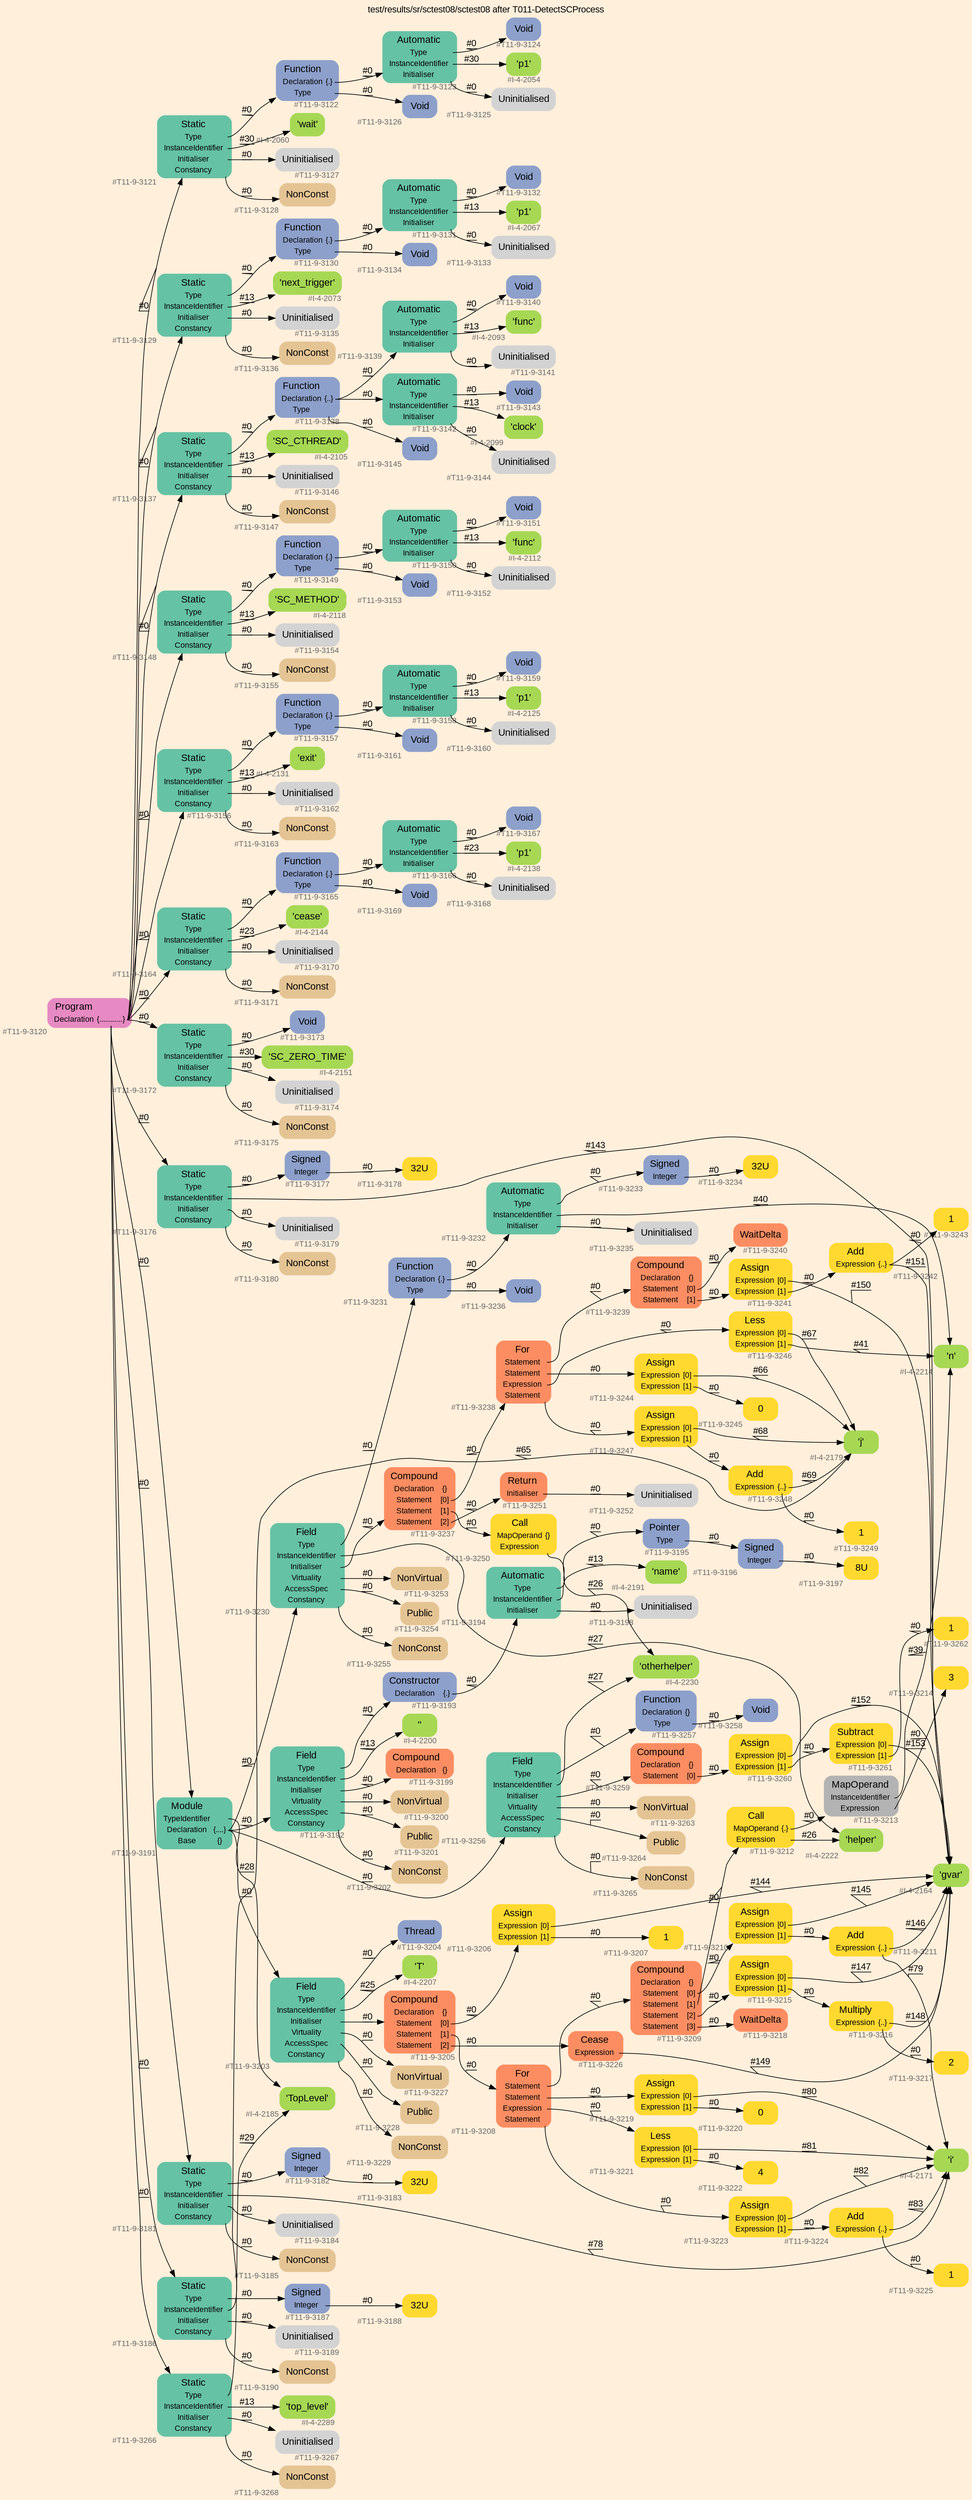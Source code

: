 digraph "test/results/sr/sctest08/sctest08 after T011-DetectSCProcess" {
label = "test/results/sr/sctest08/sctest08 after T011-DetectSCProcess"
labelloc = t
graph [
    rankdir = "LR"
    ranksep = 0.3
    bgcolor = antiquewhite1
    color = black
    fontcolor = black
    fontname = "Arial"
];
node [
    fontname = "Arial"
];
edge [
    fontname = "Arial"
];

// -------------------- node figure --------------------
// -------- block #T11-9-3120 ----------
"#T11-9-3120" [
    fillcolor = "/set28/4"
    xlabel = "#T11-9-3120"
    fontsize = "12"
    fontcolor = grey40
    shape = "plaintext"
    label = <<TABLE BORDER="0" CELLBORDER="0" CELLSPACING="0">
     <TR><TD><FONT COLOR="black" POINT-SIZE="15">Program</FONT></TD></TR>
     <TR><TD><FONT COLOR="black" POINT-SIZE="12">Declaration</FONT></TD><TD PORT="port0"><FONT COLOR="black" POINT-SIZE="12">{............}</FONT></TD></TR>
    </TABLE>>
    style = "rounded,filled"
];

// -------- block #T11-9-3121 ----------
"#T11-9-3121" [
    fillcolor = "/set28/1"
    xlabel = "#T11-9-3121"
    fontsize = "12"
    fontcolor = grey40
    shape = "plaintext"
    label = <<TABLE BORDER="0" CELLBORDER="0" CELLSPACING="0">
     <TR><TD><FONT COLOR="black" POINT-SIZE="15">Static</FONT></TD></TR>
     <TR><TD><FONT COLOR="black" POINT-SIZE="12">Type</FONT></TD><TD PORT="port0"></TD></TR>
     <TR><TD><FONT COLOR="black" POINT-SIZE="12">InstanceIdentifier</FONT></TD><TD PORT="port1"></TD></TR>
     <TR><TD><FONT COLOR="black" POINT-SIZE="12">Initialiser</FONT></TD><TD PORT="port2"></TD></TR>
     <TR><TD><FONT COLOR="black" POINT-SIZE="12">Constancy</FONT></TD><TD PORT="port3"></TD></TR>
    </TABLE>>
    style = "rounded,filled"
];

// -------- block #T11-9-3122 ----------
"#T11-9-3122" [
    fillcolor = "/set28/3"
    xlabel = "#T11-9-3122"
    fontsize = "12"
    fontcolor = grey40
    shape = "plaintext"
    label = <<TABLE BORDER="0" CELLBORDER="0" CELLSPACING="0">
     <TR><TD><FONT COLOR="black" POINT-SIZE="15">Function</FONT></TD></TR>
     <TR><TD><FONT COLOR="black" POINT-SIZE="12">Declaration</FONT></TD><TD PORT="port0"><FONT COLOR="black" POINT-SIZE="12">{.}</FONT></TD></TR>
     <TR><TD><FONT COLOR="black" POINT-SIZE="12">Type</FONT></TD><TD PORT="port1"></TD></TR>
    </TABLE>>
    style = "rounded,filled"
];

// -------- block #T11-9-3123 ----------
"#T11-9-3123" [
    fillcolor = "/set28/1"
    xlabel = "#T11-9-3123"
    fontsize = "12"
    fontcolor = grey40
    shape = "plaintext"
    label = <<TABLE BORDER="0" CELLBORDER="0" CELLSPACING="0">
     <TR><TD><FONT COLOR="black" POINT-SIZE="15">Automatic</FONT></TD></TR>
     <TR><TD><FONT COLOR="black" POINT-SIZE="12">Type</FONT></TD><TD PORT="port0"></TD></TR>
     <TR><TD><FONT COLOR="black" POINT-SIZE="12">InstanceIdentifier</FONT></TD><TD PORT="port1"></TD></TR>
     <TR><TD><FONT COLOR="black" POINT-SIZE="12">Initialiser</FONT></TD><TD PORT="port2"></TD></TR>
    </TABLE>>
    style = "rounded,filled"
];

// -------- block #T11-9-3124 ----------
"#T11-9-3124" [
    fillcolor = "/set28/3"
    xlabel = "#T11-9-3124"
    fontsize = "12"
    fontcolor = grey40
    shape = "plaintext"
    label = <<TABLE BORDER="0" CELLBORDER="0" CELLSPACING="0">
     <TR><TD><FONT COLOR="black" POINT-SIZE="15">Void</FONT></TD></TR>
    </TABLE>>
    style = "rounded,filled"
];

// -------- block #I-4-2054 ----------
"#I-4-2054" [
    fillcolor = "/set28/5"
    xlabel = "#I-4-2054"
    fontsize = "12"
    fontcolor = grey40
    shape = "plaintext"
    label = <<TABLE BORDER="0" CELLBORDER="0" CELLSPACING="0">
     <TR><TD><FONT COLOR="black" POINT-SIZE="15">'p1'</FONT></TD></TR>
    </TABLE>>
    style = "rounded,filled"
];

// -------- block #T11-9-3125 ----------
"#T11-9-3125" [
    xlabel = "#T11-9-3125"
    fontsize = "12"
    fontcolor = grey40
    shape = "plaintext"
    label = <<TABLE BORDER="0" CELLBORDER="0" CELLSPACING="0">
     <TR><TD><FONT COLOR="black" POINT-SIZE="15">Uninitialised</FONT></TD></TR>
    </TABLE>>
    style = "rounded,filled"
];

// -------- block #T11-9-3126 ----------
"#T11-9-3126" [
    fillcolor = "/set28/3"
    xlabel = "#T11-9-3126"
    fontsize = "12"
    fontcolor = grey40
    shape = "plaintext"
    label = <<TABLE BORDER="0" CELLBORDER="0" CELLSPACING="0">
     <TR><TD><FONT COLOR="black" POINT-SIZE="15">Void</FONT></TD></TR>
    </TABLE>>
    style = "rounded,filled"
];

// -------- block #I-4-2060 ----------
"#I-4-2060" [
    fillcolor = "/set28/5"
    xlabel = "#I-4-2060"
    fontsize = "12"
    fontcolor = grey40
    shape = "plaintext"
    label = <<TABLE BORDER="0" CELLBORDER="0" CELLSPACING="0">
     <TR><TD><FONT COLOR="black" POINT-SIZE="15">'wait'</FONT></TD></TR>
    </TABLE>>
    style = "rounded,filled"
];

// -------- block #T11-9-3127 ----------
"#T11-9-3127" [
    xlabel = "#T11-9-3127"
    fontsize = "12"
    fontcolor = grey40
    shape = "plaintext"
    label = <<TABLE BORDER="0" CELLBORDER="0" CELLSPACING="0">
     <TR><TD><FONT COLOR="black" POINT-SIZE="15">Uninitialised</FONT></TD></TR>
    </TABLE>>
    style = "rounded,filled"
];

// -------- block #T11-9-3128 ----------
"#T11-9-3128" [
    fillcolor = "/set28/7"
    xlabel = "#T11-9-3128"
    fontsize = "12"
    fontcolor = grey40
    shape = "plaintext"
    label = <<TABLE BORDER="0" CELLBORDER="0" CELLSPACING="0">
     <TR><TD><FONT COLOR="black" POINT-SIZE="15">NonConst</FONT></TD></TR>
    </TABLE>>
    style = "rounded,filled"
];

// -------- block #T11-9-3129 ----------
"#T11-9-3129" [
    fillcolor = "/set28/1"
    xlabel = "#T11-9-3129"
    fontsize = "12"
    fontcolor = grey40
    shape = "plaintext"
    label = <<TABLE BORDER="0" CELLBORDER="0" CELLSPACING="0">
     <TR><TD><FONT COLOR="black" POINT-SIZE="15">Static</FONT></TD></TR>
     <TR><TD><FONT COLOR="black" POINT-SIZE="12">Type</FONT></TD><TD PORT="port0"></TD></TR>
     <TR><TD><FONT COLOR="black" POINT-SIZE="12">InstanceIdentifier</FONT></TD><TD PORT="port1"></TD></TR>
     <TR><TD><FONT COLOR="black" POINT-SIZE="12">Initialiser</FONT></TD><TD PORT="port2"></TD></TR>
     <TR><TD><FONT COLOR="black" POINT-SIZE="12">Constancy</FONT></TD><TD PORT="port3"></TD></TR>
    </TABLE>>
    style = "rounded,filled"
];

// -------- block #T11-9-3130 ----------
"#T11-9-3130" [
    fillcolor = "/set28/3"
    xlabel = "#T11-9-3130"
    fontsize = "12"
    fontcolor = grey40
    shape = "plaintext"
    label = <<TABLE BORDER="0" CELLBORDER="0" CELLSPACING="0">
     <TR><TD><FONT COLOR="black" POINT-SIZE="15">Function</FONT></TD></TR>
     <TR><TD><FONT COLOR="black" POINT-SIZE="12">Declaration</FONT></TD><TD PORT="port0"><FONT COLOR="black" POINT-SIZE="12">{.}</FONT></TD></TR>
     <TR><TD><FONT COLOR="black" POINT-SIZE="12">Type</FONT></TD><TD PORT="port1"></TD></TR>
    </TABLE>>
    style = "rounded,filled"
];

// -------- block #T11-9-3131 ----------
"#T11-9-3131" [
    fillcolor = "/set28/1"
    xlabel = "#T11-9-3131"
    fontsize = "12"
    fontcolor = grey40
    shape = "plaintext"
    label = <<TABLE BORDER="0" CELLBORDER="0" CELLSPACING="0">
     <TR><TD><FONT COLOR="black" POINT-SIZE="15">Automatic</FONT></TD></TR>
     <TR><TD><FONT COLOR="black" POINT-SIZE="12">Type</FONT></TD><TD PORT="port0"></TD></TR>
     <TR><TD><FONT COLOR="black" POINT-SIZE="12">InstanceIdentifier</FONT></TD><TD PORT="port1"></TD></TR>
     <TR><TD><FONT COLOR="black" POINT-SIZE="12">Initialiser</FONT></TD><TD PORT="port2"></TD></TR>
    </TABLE>>
    style = "rounded,filled"
];

// -------- block #T11-9-3132 ----------
"#T11-9-3132" [
    fillcolor = "/set28/3"
    xlabel = "#T11-9-3132"
    fontsize = "12"
    fontcolor = grey40
    shape = "plaintext"
    label = <<TABLE BORDER="0" CELLBORDER="0" CELLSPACING="0">
     <TR><TD><FONT COLOR="black" POINT-SIZE="15">Void</FONT></TD></TR>
    </TABLE>>
    style = "rounded,filled"
];

// -------- block #I-4-2067 ----------
"#I-4-2067" [
    fillcolor = "/set28/5"
    xlabel = "#I-4-2067"
    fontsize = "12"
    fontcolor = grey40
    shape = "plaintext"
    label = <<TABLE BORDER="0" CELLBORDER="0" CELLSPACING="0">
     <TR><TD><FONT COLOR="black" POINT-SIZE="15">'p1'</FONT></TD></TR>
    </TABLE>>
    style = "rounded,filled"
];

// -------- block #T11-9-3133 ----------
"#T11-9-3133" [
    xlabel = "#T11-9-3133"
    fontsize = "12"
    fontcolor = grey40
    shape = "plaintext"
    label = <<TABLE BORDER="0" CELLBORDER="0" CELLSPACING="0">
     <TR><TD><FONT COLOR="black" POINT-SIZE="15">Uninitialised</FONT></TD></TR>
    </TABLE>>
    style = "rounded,filled"
];

// -------- block #T11-9-3134 ----------
"#T11-9-3134" [
    fillcolor = "/set28/3"
    xlabel = "#T11-9-3134"
    fontsize = "12"
    fontcolor = grey40
    shape = "plaintext"
    label = <<TABLE BORDER="0" CELLBORDER="0" CELLSPACING="0">
     <TR><TD><FONT COLOR="black" POINT-SIZE="15">Void</FONT></TD></TR>
    </TABLE>>
    style = "rounded,filled"
];

// -------- block #I-4-2073 ----------
"#I-4-2073" [
    fillcolor = "/set28/5"
    xlabel = "#I-4-2073"
    fontsize = "12"
    fontcolor = grey40
    shape = "plaintext"
    label = <<TABLE BORDER="0" CELLBORDER="0" CELLSPACING="0">
     <TR><TD><FONT COLOR="black" POINT-SIZE="15">'next_trigger'</FONT></TD></TR>
    </TABLE>>
    style = "rounded,filled"
];

// -------- block #T11-9-3135 ----------
"#T11-9-3135" [
    xlabel = "#T11-9-3135"
    fontsize = "12"
    fontcolor = grey40
    shape = "plaintext"
    label = <<TABLE BORDER="0" CELLBORDER="0" CELLSPACING="0">
     <TR><TD><FONT COLOR="black" POINT-SIZE="15">Uninitialised</FONT></TD></TR>
    </TABLE>>
    style = "rounded,filled"
];

// -------- block #T11-9-3136 ----------
"#T11-9-3136" [
    fillcolor = "/set28/7"
    xlabel = "#T11-9-3136"
    fontsize = "12"
    fontcolor = grey40
    shape = "plaintext"
    label = <<TABLE BORDER="0" CELLBORDER="0" CELLSPACING="0">
     <TR><TD><FONT COLOR="black" POINT-SIZE="15">NonConst</FONT></TD></TR>
    </TABLE>>
    style = "rounded,filled"
];

// -------- block #T11-9-3137 ----------
"#T11-9-3137" [
    fillcolor = "/set28/1"
    xlabel = "#T11-9-3137"
    fontsize = "12"
    fontcolor = grey40
    shape = "plaintext"
    label = <<TABLE BORDER="0" CELLBORDER="0" CELLSPACING="0">
     <TR><TD><FONT COLOR="black" POINT-SIZE="15">Static</FONT></TD></TR>
     <TR><TD><FONT COLOR="black" POINT-SIZE="12">Type</FONT></TD><TD PORT="port0"></TD></TR>
     <TR><TD><FONT COLOR="black" POINT-SIZE="12">InstanceIdentifier</FONT></TD><TD PORT="port1"></TD></TR>
     <TR><TD><FONT COLOR="black" POINT-SIZE="12">Initialiser</FONT></TD><TD PORT="port2"></TD></TR>
     <TR><TD><FONT COLOR="black" POINT-SIZE="12">Constancy</FONT></TD><TD PORT="port3"></TD></TR>
    </TABLE>>
    style = "rounded,filled"
];

// -------- block #T11-9-3138 ----------
"#T11-9-3138" [
    fillcolor = "/set28/3"
    xlabel = "#T11-9-3138"
    fontsize = "12"
    fontcolor = grey40
    shape = "plaintext"
    label = <<TABLE BORDER="0" CELLBORDER="0" CELLSPACING="0">
     <TR><TD><FONT COLOR="black" POINT-SIZE="15">Function</FONT></TD></TR>
     <TR><TD><FONT COLOR="black" POINT-SIZE="12">Declaration</FONT></TD><TD PORT="port0"><FONT COLOR="black" POINT-SIZE="12">{..}</FONT></TD></TR>
     <TR><TD><FONT COLOR="black" POINT-SIZE="12">Type</FONT></TD><TD PORT="port1"></TD></TR>
    </TABLE>>
    style = "rounded,filled"
];

// -------- block #T11-9-3139 ----------
"#T11-9-3139" [
    fillcolor = "/set28/1"
    xlabel = "#T11-9-3139"
    fontsize = "12"
    fontcolor = grey40
    shape = "plaintext"
    label = <<TABLE BORDER="0" CELLBORDER="0" CELLSPACING="0">
     <TR><TD><FONT COLOR="black" POINT-SIZE="15">Automatic</FONT></TD></TR>
     <TR><TD><FONT COLOR="black" POINT-SIZE="12">Type</FONT></TD><TD PORT="port0"></TD></TR>
     <TR><TD><FONT COLOR="black" POINT-SIZE="12">InstanceIdentifier</FONT></TD><TD PORT="port1"></TD></TR>
     <TR><TD><FONT COLOR="black" POINT-SIZE="12">Initialiser</FONT></TD><TD PORT="port2"></TD></TR>
    </TABLE>>
    style = "rounded,filled"
];

// -------- block #T11-9-3140 ----------
"#T11-9-3140" [
    fillcolor = "/set28/3"
    xlabel = "#T11-9-3140"
    fontsize = "12"
    fontcolor = grey40
    shape = "plaintext"
    label = <<TABLE BORDER="0" CELLBORDER="0" CELLSPACING="0">
     <TR><TD><FONT COLOR="black" POINT-SIZE="15">Void</FONT></TD></TR>
    </TABLE>>
    style = "rounded,filled"
];

// -------- block #I-4-2093 ----------
"#I-4-2093" [
    fillcolor = "/set28/5"
    xlabel = "#I-4-2093"
    fontsize = "12"
    fontcolor = grey40
    shape = "plaintext"
    label = <<TABLE BORDER="0" CELLBORDER="0" CELLSPACING="0">
     <TR><TD><FONT COLOR="black" POINT-SIZE="15">'func'</FONT></TD></TR>
    </TABLE>>
    style = "rounded,filled"
];

// -------- block #T11-9-3141 ----------
"#T11-9-3141" [
    xlabel = "#T11-9-3141"
    fontsize = "12"
    fontcolor = grey40
    shape = "plaintext"
    label = <<TABLE BORDER="0" CELLBORDER="0" CELLSPACING="0">
     <TR><TD><FONT COLOR="black" POINT-SIZE="15">Uninitialised</FONT></TD></TR>
    </TABLE>>
    style = "rounded,filled"
];

// -------- block #T11-9-3142 ----------
"#T11-9-3142" [
    fillcolor = "/set28/1"
    xlabel = "#T11-9-3142"
    fontsize = "12"
    fontcolor = grey40
    shape = "plaintext"
    label = <<TABLE BORDER="0" CELLBORDER="0" CELLSPACING="0">
     <TR><TD><FONT COLOR="black" POINT-SIZE="15">Automatic</FONT></TD></TR>
     <TR><TD><FONT COLOR="black" POINT-SIZE="12">Type</FONT></TD><TD PORT="port0"></TD></TR>
     <TR><TD><FONT COLOR="black" POINT-SIZE="12">InstanceIdentifier</FONT></TD><TD PORT="port1"></TD></TR>
     <TR><TD><FONT COLOR="black" POINT-SIZE="12">Initialiser</FONT></TD><TD PORT="port2"></TD></TR>
    </TABLE>>
    style = "rounded,filled"
];

// -------- block #T11-9-3143 ----------
"#T11-9-3143" [
    fillcolor = "/set28/3"
    xlabel = "#T11-9-3143"
    fontsize = "12"
    fontcolor = grey40
    shape = "plaintext"
    label = <<TABLE BORDER="0" CELLBORDER="0" CELLSPACING="0">
     <TR><TD><FONT COLOR="black" POINT-SIZE="15">Void</FONT></TD></TR>
    </TABLE>>
    style = "rounded,filled"
];

// -------- block #I-4-2099 ----------
"#I-4-2099" [
    fillcolor = "/set28/5"
    xlabel = "#I-4-2099"
    fontsize = "12"
    fontcolor = grey40
    shape = "plaintext"
    label = <<TABLE BORDER="0" CELLBORDER="0" CELLSPACING="0">
     <TR><TD><FONT COLOR="black" POINT-SIZE="15">'clock'</FONT></TD></TR>
    </TABLE>>
    style = "rounded,filled"
];

// -------- block #T11-9-3144 ----------
"#T11-9-3144" [
    xlabel = "#T11-9-3144"
    fontsize = "12"
    fontcolor = grey40
    shape = "plaintext"
    label = <<TABLE BORDER="0" CELLBORDER="0" CELLSPACING="0">
     <TR><TD><FONT COLOR="black" POINT-SIZE="15">Uninitialised</FONT></TD></TR>
    </TABLE>>
    style = "rounded,filled"
];

// -------- block #T11-9-3145 ----------
"#T11-9-3145" [
    fillcolor = "/set28/3"
    xlabel = "#T11-9-3145"
    fontsize = "12"
    fontcolor = grey40
    shape = "plaintext"
    label = <<TABLE BORDER="0" CELLBORDER="0" CELLSPACING="0">
     <TR><TD><FONT COLOR="black" POINT-SIZE="15">Void</FONT></TD></TR>
    </TABLE>>
    style = "rounded,filled"
];

// -------- block #I-4-2105 ----------
"#I-4-2105" [
    fillcolor = "/set28/5"
    xlabel = "#I-4-2105"
    fontsize = "12"
    fontcolor = grey40
    shape = "plaintext"
    label = <<TABLE BORDER="0" CELLBORDER="0" CELLSPACING="0">
     <TR><TD><FONT COLOR="black" POINT-SIZE="15">'SC_CTHREAD'</FONT></TD></TR>
    </TABLE>>
    style = "rounded,filled"
];

// -------- block #T11-9-3146 ----------
"#T11-9-3146" [
    xlabel = "#T11-9-3146"
    fontsize = "12"
    fontcolor = grey40
    shape = "plaintext"
    label = <<TABLE BORDER="0" CELLBORDER="0" CELLSPACING="0">
     <TR><TD><FONT COLOR="black" POINT-SIZE="15">Uninitialised</FONT></TD></TR>
    </TABLE>>
    style = "rounded,filled"
];

// -------- block #T11-9-3147 ----------
"#T11-9-3147" [
    fillcolor = "/set28/7"
    xlabel = "#T11-9-3147"
    fontsize = "12"
    fontcolor = grey40
    shape = "plaintext"
    label = <<TABLE BORDER="0" CELLBORDER="0" CELLSPACING="0">
     <TR><TD><FONT COLOR="black" POINT-SIZE="15">NonConst</FONT></TD></TR>
    </TABLE>>
    style = "rounded,filled"
];

// -------- block #T11-9-3148 ----------
"#T11-9-3148" [
    fillcolor = "/set28/1"
    xlabel = "#T11-9-3148"
    fontsize = "12"
    fontcolor = grey40
    shape = "plaintext"
    label = <<TABLE BORDER="0" CELLBORDER="0" CELLSPACING="0">
     <TR><TD><FONT COLOR="black" POINT-SIZE="15">Static</FONT></TD></TR>
     <TR><TD><FONT COLOR="black" POINT-SIZE="12">Type</FONT></TD><TD PORT="port0"></TD></TR>
     <TR><TD><FONT COLOR="black" POINT-SIZE="12">InstanceIdentifier</FONT></TD><TD PORT="port1"></TD></TR>
     <TR><TD><FONT COLOR="black" POINT-SIZE="12">Initialiser</FONT></TD><TD PORT="port2"></TD></TR>
     <TR><TD><FONT COLOR="black" POINT-SIZE="12">Constancy</FONT></TD><TD PORT="port3"></TD></TR>
    </TABLE>>
    style = "rounded,filled"
];

// -------- block #T11-9-3149 ----------
"#T11-9-3149" [
    fillcolor = "/set28/3"
    xlabel = "#T11-9-3149"
    fontsize = "12"
    fontcolor = grey40
    shape = "plaintext"
    label = <<TABLE BORDER="0" CELLBORDER="0" CELLSPACING="0">
     <TR><TD><FONT COLOR="black" POINT-SIZE="15">Function</FONT></TD></TR>
     <TR><TD><FONT COLOR="black" POINT-SIZE="12">Declaration</FONT></TD><TD PORT="port0"><FONT COLOR="black" POINT-SIZE="12">{.}</FONT></TD></TR>
     <TR><TD><FONT COLOR="black" POINT-SIZE="12">Type</FONT></TD><TD PORT="port1"></TD></TR>
    </TABLE>>
    style = "rounded,filled"
];

// -------- block #T11-9-3150 ----------
"#T11-9-3150" [
    fillcolor = "/set28/1"
    xlabel = "#T11-9-3150"
    fontsize = "12"
    fontcolor = grey40
    shape = "plaintext"
    label = <<TABLE BORDER="0" CELLBORDER="0" CELLSPACING="0">
     <TR><TD><FONT COLOR="black" POINT-SIZE="15">Automatic</FONT></TD></TR>
     <TR><TD><FONT COLOR="black" POINT-SIZE="12">Type</FONT></TD><TD PORT="port0"></TD></TR>
     <TR><TD><FONT COLOR="black" POINT-SIZE="12">InstanceIdentifier</FONT></TD><TD PORT="port1"></TD></TR>
     <TR><TD><FONT COLOR="black" POINT-SIZE="12">Initialiser</FONT></TD><TD PORT="port2"></TD></TR>
    </TABLE>>
    style = "rounded,filled"
];

// -------- block #T11-9-3151 ----------
"#T11-9-3151" [
    fillcolor = "/set28/3"
    xlabel = "#T11-9-3151"
    fontsize = "12"
    fontcolor = grey40
    shape = "plaintext"
    label = <<TABLE BORDER="0" CELLBORDER="0" CELLSPACING="0">
     <TR><TD><FONT COLOR="black" POINT-SIZE="15">Void</FONT></TD></TR>
    </TABLE>>
    style = "rounded,filled"
];

// -------- block #I-4-2112 ----------
"#I-4-2112" [
    fillcolor = "/set28/5"
    xlabel = "#I-4-2112"
    fontsize = "12"
    fontcolor = grey40
    shape = "plaintext"
    label = <<TABLE BORDER="0" CELLBORDER="0" CELLSPACING="0">
     <TR><TD><FONT COLOR="black" POINT-SIZE="15">'func'</FONT></TD></TR>
    </TABLE>>
    style = "rounded,filled"
];

// -------- block #T11-9-3152 ----------
"#T11-9-3152" [
    xlabel = "#T11-9-3152"
    fontsize = "12"
    fontcolor = grey40
    shape = "plaintext"
    label = <<TABLE BORDER="0" CELLBORDER="0" CELLSPACING="0">
     <TR><TD><FONT COLOR="black" POINT-SIZE="15">Uninitialised</FONT></TD></TR>
    </TABLE>>
    style = "rounded,filled"
];

// -------- block #T11-9-3153 ----------
"#T11-9-3153" [
    fillcolor = "/set28/3"
    xlabel = "#T11-9-3153"
    fontsize = "12"
    fontcolor = grey40
    shape = "plaintext"
    label = <<TABLE BORDER="0" CELLBORDER="0" CELLSPACING="0">
     <TR><TD><FONT COLOR="black" POINT-SIZE="15">Void</FONT></TD></TR>
    </TABLE>>
    style = "rounded,filled"
];

// -------- block #I-4-2118 ----------
"#I-4-2118" [
    fillcolor = "/set28/5"
    xlabel = "#I-4-2118"
    fontsize = "12"
    fontcolor = grey40
    shape = "plaintext"
    label = <<TABLE BORDER="0" CELLBORDER="0" CELLSPACING="0">
     <TR><TD><FONT COLOR="black" POINT-SIZE="15">'SC_METHOD'</FONT></TD></TR>
    </TABLE>>
    style = "rounded,filled"
];

// -------- block #T11-9-3154 ----------
"#T11-9-3154" [
    xlabel = "#T11-9-3154"
    fontsize = "12"
    fontcolor = grey40
    shape = "plaintext"
    label = <<TABLE BORDER="0" CELLBORDER="0" CELLSPACING="0">
     <TR><TD><FONT COLOR="black" POINT-SIZE="15">Uninitialised</FONT></TD></TR>
    </TABLE>>
    style = "rounded,filled"
];

// -------- block #T11-9-3155 ----------
"#T11-9-3155" [
    fillcolor = "/set28/7"
    xlabel = "#T11-9-3155"
    fontsize = "12"
    fontcolor = grey40
    shape = "plaintext"
    label = <<TABLE BORDER="0" CELLBORDER="0" CELLSPACING="0">
     <TR><TD><FONT COLOR="black" POINT-SIZE="15">NonConst</FONT></TD></TR>
    </TABLE>>
    style = "rounded,filled"
];

// -------- block #T11-9-3156 ----------
"#T11-9-3156" [
    fillcolor = "/set28/1"
    xlabel = "#T11-9-3156"
    fontsize = "12"
    fontcolor = grey40
    shape = "plaintext"
    label = <<TABLE BORDER="0" CELLBORDER="0" CELLSPACING="0">
     <TR><TD><FONT COLOR="black" POINT-SIZE="15">Static</FONT></TD></TR>
     <TR><TD><FONT COLOR="black" POINT-SIZE="12">Type</FONT></TD><TD PORT="port0"></TD></TR>
     <TR><TD><FONT COLOR="black" POINT-SIZE="12">InstanceIdentifier</FONT></TD><TD PORT="port1"></TD></TR>
     <TR><TD><FONT COLOR="black" POINT-SIZE="12">Initialiser</FONT></TD><TD PORT="port2"></TD></TR>
     <TR><TD><FONT COLOR="black" POINT-SIZE="12">Constancy</FONT></TD><TD PORT="port3"></TD></TR>
    </TABLE>>
    style = "rounded,filled"
];

// -------- block #T11-9-3157 ----------
"#T11-9-3157" [
    fillcolor = "/set28/3"
    xlabel = "#T11-9-3157"
    fontsize = "12"
    fontcolor = grey40
    shape = "plaintext"
    label = <<TABLE BORDER="0" CELLBORDER="0" CELLSPACING="0">
     <TR><TD><FONT COLOR="black" POINT-SIZE="15">Function</FONT></TD></TR>
     <TR><TD><FONT COLOR="black" POINT-SIZE="12">Declaration</FONT></TD><TD PORT="port0"><FONT COLOR="black" POINT-SIZE="12">{.}</FONT></TD></TR>
     <TR><TD><FONT COLOR="black" POINT-SIZE="12">Type</FONT></TD><TD PORT="port1"></TD></TR>
    </TABLE>>
    style = "rounded,filled"
];

// -------- block #T11-9-3158 ----------
"#T11-9-3158" [
    fillcolor = "/set28/1"
    xlabel = "#T11-9-3158"
    fontsize = "12"
    fontcolor = grey40
    shape = "plaintext"
    label = <<TABLE BORDER="0" CELLBORDER="0" CELLSPACING="0">
     <TR><TD><FONT COLOR="black" POINT-SIZE="15">Automatic</FONT></TD></TR>
     <TR><TD><FONT COLOR="black" POINT-SIZE="12">Type</FONT></TD><TD PORT="port0"></TD></TR>
     <TR><TD><FONT COLOR="black" POINT-SIZE="12">InstanceIdentifier</FONT></TD><TD PORT="port1"></TD></TR>
     <TR><TD><FONT COLOR="black" POINT-SIZE="12">Initialiser</FONT></TD><TD PORT="port2"></TD></TR>
    </TABLE>>
    style = "rounded,filled"
];

// -------- block #T11-9-3159 ----------
"#T11-9-3159" [
    fillcolor = "/set28/3"
    xlabel = "#T11-9-3159"
    fontsize = "12"
    fontcolor = grey40
    shape = "plaintext"
    label = <<TABLE BORDER="0" CELLBORDER="0" CELLSPACING="0">
     <TR><TD><FONT COLOR="black" POINT-SIZE="15">Void</FONT></TD></TR>
    </TABLE>>
    style = "rounded,filled"
];

// -------- block #I-4-2125 ----------
"#I-4-2125" [
    fillcolor = "/set28/5"
    xlabel = "#I-4-2125"
    fontsize = "12"
    fontcolor = grey40
    shape = "plaintext"
    label = <<TABLE BORDER="0" CELLBORDER="0" CELLSPACING="0">
     <TR><TD><FONT COLOR="black" POINT-SIZE="15">'p1'</FONT></TD></TR>
    </TABLE>>
    style = "rounded,filled"
];

// -------- block #T11-9-3160 ----------
"#T11-9-3160" [
    xlabel = "#T11-9-3160"
    fontsize = "12"
    fontcolor = grey40
    shape = "plaintext"
    label = <<TABLE BORDER="0" CELLBORDER="0" CELLSPACING="0">
     <TR><TD><FONT COLOR="black" POINT-SIZE="15">Uninitialised</FONT></TD></TR>
    </TABLE>>
    style = "rounded,filled"
];

// -------- block #T11-9-3161 ----------
"#T11-9-3161" [
    fillcolor = "/set28/3"
    xlabel = "#T11-9-3161"
    fontsize = "12"
    fontcolor = grey40
    shape = "plaintext"
    label = <<TABLE BORDER="0" CELLBORDER="0" CELLSPACING="0">
     <TR><TD><FONT COLOR="black" POINT-SIZE="15">Void</FONT></TD></TR>
    </TABLE>>
    style = "rounded,filled"
];

// -------- block #I-4-2131 ----------
"#I-4-2131" [
    fillcolor = "/set28/5"
    xlabel = "#I-4-2131"
    fontsize = "12"
    fontcolor = grey40
    shape = "plaintext"
    label = <<TABLE BORDER="0" CELLBORDER="0" CELLSPACING="0">
     <TR><TD><FONT COLOR="black" POINT-SIZE="15">'exit'</FONT></TD></TR>
    </TABLE>>
    style = "rounded,filled"
];

// -------- block #T11-9-3162 ----------
"#T11-9-3162" [
    xlabel = "#T11-9-3162"
    fontsize = "12"
    fontcolor = grey40
    shape = "plaintext"
    label = <<TABLE BORDER="0" CELLBORDER="0" CELLSPACING="0">
     <TR><TD><FONT COLOR="black" POINT-SIZE="15">Uninitialised</FONT></TD></TR>
    </TABLE>>
    style = "rounded,filled"
];

// -------- block #T11-9-3163 ----------
"#T11-9-3163" [
    fillcolor = "/set28/7"
    xlabel = "#T11-9-3163"
    fontsize = "12"
    fontcolor = grey40
    shape = "plaintext"
    label = <<TABLE BORDER="0" CELLBORDER="0" CELLSPACING="0">
     <TR><TD><FONT COLOR="black" POINT-SIZE="15">NonConst</FONT></TD></TR>
    </TABLE>>
    style = "rounded,filled"
];

// -------- block #T11-9-3164 ----------
"#T11-9-3164" [
    fillcolor = "/set28/1"
    xlabel = "#T11-9-3164"
    fontsize = "12"
    fontcolor = grey40
    shape = "plaintext"
    label = <<TABLE BORDER="0" CELLBORDER="0" CELLSPACING="0">
     <TR><TD><FONT COLOR="black" POINT-SIZE="15">Static</FONT></TD></TR>
     <TR><TD><FONT COLOR="black" POINT-SIZE="12">Type</FONT></TD><TD PORT="port0"></TD></TR>
     <TR><TD><FONT COLOR="black" POINT-SIZE="12">InstanceIdentifier</FONT></TD><TD PORT="port1"></TD></TR>
     <TR><TD><FONT COLOR="black" POINT-SIZE="12">Initialiser</FONT></TD><TD PORT="port2"></TD></TR>
     <TR><TD><FONT COLOR="black" POINT-SIZE="12">Constancy</FONT></TD><TD PORT="port3"></TD></TR>
    </TABLE>>
    style = "rounded,filled"
];

// -------- block #T11-9-3165 ----------
"#T11-9-3165" [
    fillcolor = "/set28/3"
    xlabel = "#T11-9-3165"
    fontsize = "12"
    fontcolor = grey40
    shape = "plaintext"
    label = <<TABLE BORDER="0" CELLBORDER="0" CELLSPACING="0">
     <TR><TD><FONT COLOR="black" POINT-SIZE="15">Function</FONT></TD></TR>
     <TR><TD><FONT COLOR="black" POINT-SIZE="12">Declaration</FONT></TD><TD PORT="port0"><FONT COLOR="black" POINT-SIZE="12">{.}</FONT></TD></TR>
     <TR><TD><FONT COLOR="black" POINT-SIZE="12">Type</FONT></TD><TD PORT="port1"></TD></TR>
    </TABLE>>
    style = "rounded,filled"
];

// -------- block #T11-9-3166 ----------
"#T11-9-3166" [
    fillcolor = "/set28/1"
    xlabel = "#T11-9-3166"
    fontsize = "12"
    fontcolor = grey40
    shape = "plaintext"
    label = <<TABLE BORDER="0" CELLBORDER="0" CELLSPACING="0">
     <TR><TD><FONT COLOR="black" POINT-SIZE="15">Automatic</FONT></TD></TR>
     <TR><TD><FONT COLOR="black" POINT-SIZE="12">Type</FONT></TD><TD PORT="port0"></TD></TR>
     <TR><TD><FONT COLOR="black" POINT-SIZE="12">InstanceIdentifier</FONT></TD><TD PORT="port1"></TD></TR>
     <TR><TD><FONT COLOR="black" POINT-SIZE="12">Initialiser</FONT></TD><TD PORT="port2"></TD></TR>
    </TABLE>>
    style = "rounded,filled"
];

// -------- block #T11-9-3167 ----------
"#T11-9-3167" [
    fillcolor = "/set28/3"
    xlabel = "#T11-9-3167"
    fontsize = "12"
    fontcolor = grey40
    shape = "plaintext"
    label = <<TABLE BORDER="0" CELLBORDER="0" CELLSPACING="0">
     <TR><TD><FONT COLOR="black" POINT-SIZE="15">Void</FONT></TD></TR>
    </TABLE>>
    style = "rounded,filled"
];

// -------- block #I-4-2138 ----------
"#I-4-2138" [
    fillcolor = "/set28/5"
    xlabel = "#I-4-2138"
    fontsize = "12"
    fontcolor = grey40
    shape = "plaintext"
    label = <<TABLE BORDER="0" CELLBORDER="0" CELLSPACING="0">
     <TR><TD><FONT COLOR="black" POINT-SIZE="15">'p1'</FONT></TD></TR>
    </TABLE>>
    style = "rounded,filled"
];

// -------- block #T11-9-3168 ----------
"#T11-9-3168" [
    xlabel = "#T11-9-3168"
    fontsize = "12"
    fontcolor = grey40
    shape = "plaintext"
    label = <<TABLE BORDER="0" CELLBORDER="0" CELLSPACING="0">
     <TR><TD><FONT COLOR="black" POINT-SIZE="15">Uninitialised</FONT></TD></TR>
    </TABLE>>
    style = "rounded,filled"
];

// -------- block #T11-9-3169 ----------
"#T11-9-3169" [
    fillcolor = "/set28/3"
    xlabel = "#T11-9-3169"
    fontsize = "12"
    fontcolor = grey40
    shape = "plaintext"
    label = <<TABLE BORDER="0" CELLBORDER="0" CELLSPACING="0">
     <TR><TD><FONT COLOR="black" POINT-SIZE="15">Void</FONT></TD></TR>
    </TABLE>>
    style = "rounded,filled"
];

// -------- block #I-4-2144 ----------
"#I-4-2144" [
    fillcolor = "/set28/5"
    xlabel = "#I-4-2144"
    fontsize = "12"
    fontcolor = grey40
    shape = "plaintext"
    label = <<TABLE BORDER="0" CELLBORDER="0" CELLSPACING="0">
     <TR><TD><FONT COLOR="black" POINT-SIZE="15">'cease'</FONT></TD></TR>
    </TABLE>>
    style = "rounded,filled"
];

// -------- block #T11-9-3170 ----------
"#T11-9-3170" [
    xlabel = "#T11-9-3170"
    fontsize = "12"
    fontcolor = grey40
    shape = "plaintext"
    label = <<TABLE BORDER="0" CELLBORDER="0" CELLSPACING="0">
     <TR><TD><FONT COLOR="black" POINT-SIZE="15">Uninitialised</FONT></TD></TR>
    </TABLE>>
    style = "rounded,filled"
];

// -------- block #T11-9-3171 ----------
"#T11-9-3171" [
    fillcolor = "/set28/7"
    xlabel = "#T11-9-3171"
    fontsize = "12"
    fontcolor = grey40
    shape = "plaintext"
    label = <<TABLE BORDER="0" CELLBORDER="0" CELLSPACING="0">
     <TR><TD><FONT COLOR="black" POINT-SIZE="15">NonConst</FONT></TD></TR>
    </TABLE>>
    style = "rounded,filled"
];

// -------- block #T11-9-3172 ----------
"#T11-9-3172" [
    fillcolor = "/set28/1"
    xlabel = "#T11-9-3172"
    fontsize = "12"
    fontcolor = grey40
    shape = "plaintext"
    label = <<TABLE BORDER="0" CELLBORDER="0" CELLSPACING="0">
     <TR><TD><FONT COLOR="black" POINT-SIZE="15">Static</FONT></TD></TR>
     <TR><TD><FONT COLOR="black" POINT-SIZE="12">Type</FONT></TD><TD PORT="port0"></TD></TR>
     <TR><TD><FONT COLOR="black" POINT-SIZE="12">InstanceIdentifier</FONT></TD><TD PORT="port1"></TD></TR>
     <TR><TD><FONT COLOR="black" POINT-SIZE="12">Initialiser</FONT></TD><TD PORT="port2"></TD></TR>
     <TR><TD><FONT COLOR="black" POINT-SIZE="12">Constancy</FONT></TD><TD PORT="port3"></TD></TR>
    </TABLE>>
    style = "rounded,filled"
];

// -------- block #T11-9-3173 ----------
"#T11-9-3173" [
    fillcolor = "/set28/3"
    xlabel = "#T11-9-3173"
    fontsize = "12"
    fontcolor = grey40
    shape = "plaintext"
    label = <<TABLE BORDER="0" CELLBORDER="0" CELLSPACING="0">
     <TR><TD><FONT COLOR="black" POINT-SIZE="15">Void</FONT></TD></TR>
    </TABLE>>
    style = "rounded,filled"
];

// -------- block #I-4-2151 ----------
"#I-4-2151" [
    fillcolor = "/set28/5"
    xlabel = "#I-4-2151"
    fontsize = "12"
    fontcolor = grey40
    shape = "plaintext"
    label = <<TABLE BORDER="0" CELLBORDER="0" CELLSPACING="0">
     <TR><TD><FONT COLOR="black" POINT-SIZE="15">'SC_ZERO_TIME'</FONT></TD></TR>
    </TABLE>>
    style = "rounded,filled"
];

// -------- block #T11-9-3174 ----------
"#T11-9-3174" [
    xlabel = "#T11-9-3174"
    fontsize = "12"
    fontcolor = grey40
    shape = "plaintext"
    label = <<TABLE BORDER="0" CELLBORDER="0" CELLSPACING="0">
     <TR><TD><FONT COLOR="black" POINT-SIZE="15">Uninitialised</FONT></TD></TR>
    </TABLE>>
    style = "rounded,filled"
];

// -------- block #T11-9-3175 ----------
"#T11-9-3175" [
    fillcolor = "/set28/7"
    xlabel = "#T11-9-3175"
    fontsize = "12"
    fontcolor = grey40
    shape = "plaintext"
    label = <<TABLE BORDER="0" CELLBORDER="0" CELLSPACING="0">
     <TR><TD><FONT COLOR="black" POINT-SIZE="15">NonConst</FONT></TD></TR>
    </TABLE>>
    style = "rounded,filled"
];

// -------- block #T11-9-3176 ----------
"#T11-9-3176" [
    fillcolor = "/set28/1"
    xlabel = "#T11-9-3176"
    fontsize = "12"
    fontcolor = grey40
    shape = "plaintext"
    label = <<TABLE BORDER="0" CELLBORDER="0" CELLSPACING="0">
     <TR><TD><FONT COLOR="black" POINT-SIZE="15">Static</FONT></TD></TR>
     <TR><TD><FONT COLOR="black" POINT-SIZE="12">Type</FONT></TD><TD PORT="port0"></TD></TR>
     <TR><TD><FONT COLOR="black" POINT-SIZE="12">InstanceIdentifier</FONT></TD><TD PORT="port1"></TD></TR>
     <TR><TD><FONT COLOR="black" POINT-SIZE="12">Initialiser</FONT></TD><TD PORT="port2"></TD></TR>
     <TR><TD><FONT COLOR="black" POINT-SIZE="12">Constancy</FONT></TD><TD PORT="port3"></TD></TR>
    </TABLE>>
    style = "rounded,filled"
];

// -------- block #T11-9-3177 ----------
"#T11-9-3177" [
    fillcolor = "/set28/3"
    xlabel = "#T11-9-3177"
    fontsize = "12"
    fontcolor = grey40
    shape = "plaintext"
    label = <<TABLE BORDER="0" CELLBORDER="0" CELLSPACING="0">
     <TR><TD><FONT COLOR="black" POINT-SIZE="15">Signed</FONT></TD></TR>
     <TR><TD><FONT COLOR="black" POINT-SIZE="12">Integer</FONT></TD><TD PORT="port0"></TD></TR>
    </TABLE>>
    style = "rounded,filled"
];

// -------- block #T11-9-3178 ----------
"#T11-9-3178" [
    fillcolor = "/set28/6"
    xlabel = "#T11-9-3178"
    fontsize = "12"
    fontcolor = grey40
    shape = "plaintext"
    label = <<TABLE BORDER="0" CELLBORDER="0" CELLSPACING="0">
     <TR><TD><FONT COLOR="black" POINT-SIZE="15">32U</FONT></TD></TR>
    </TABLE>>
    style = "rounded,filled"
];

// -------- block #I-4-2164 ----------
"#I-4-2164" [
    fillcolor = "/set28/5"
    xlabel = "#I-4-2164"
    fontsize = "12"
    fontcolor = grey40
    shape = "plaintext"
    label = <<TABLE BORDER="0" CELLBORDER="0" CELLSPACING="0">
     <TR><TD><FONT COLOR="black" POINT-SIZE="15">'gvar'</FONT></TD></TR>
    </TABLE>>
    style = "rounded,filled"
];

// -------- block #T11-9-3179 ----------
"#T11-9-3179" [
    xlabel = "#T11-9-3179"
    fontsize = "12"
    fontcolor = grey40
    shape = "plaintext"
    label = <<TABLE BORDER="0" CELLBORDER="0" CELLSPACING="0">
     <TR><TD><FONT COLOR="black" POINT-SIZE="15">Uninitialised</FONT></TD></TR>
    </TABLE>>
    style = "rounded,filled"
];

// -------- block #T11-9-3180 ----------
"#T11-9-3180" [
    fillcolor = "/set28/7"
    xlabel = "#T11-9-3180"
    fontsize = "12"
    fontcolor = grey40
    shape = "plaintext"
    label = <<TABLE BORDER="0" CELLBORDER="0" CELLSPACING="0">
     <TR><TD><FONT COLOR="black" POINT-SIZE="15">NonConst</FONT></TD></TR>
    </TABLE>>
    style = "rounded,filled"
];

// -------- block #T11-9-3181 ----------
"#T11-9-3181" [
    fillcolor = "/set28/1"
    xlabel = "#T11-9-3181"
    fontsize = "12"
    fontcolor = grey40
    shape = "plaintext"
    label = <<TABLE BORDER="0" CELLBORDER="0" CELLSPACING="0">
     <TR><TD><FONT COLOR="black" POINT-SIZE="15">Static</FONT></TD></TR>
     <TR><TD><FONT COLOR="black" POINT-SIZE="12">Type</FONT></TD><TD PORT="port0"></TD></TR>
     <TR><TD><FONT COLOR="black" POINT-SIZE="12">InstanceIdentifier</FONT></TD><TD PORT="port1"></TD></TR>
     <TR><TD><FONT COLOR="black" POINT-SIZE="12">Initialiser</FONT></TD><TD PORT="port2"></TD></TR>
     <TR><TD><FONT COLOR="black" POINT-SIZE="12">Constancy</FONT></TD><TD PORT="port3"></TD></TR>
    </TABLE>>
    style = "rounded,filled"
];

// -------- block #T11-9-3182 ----------
"#T11-9-3182" [
    fillcolor = "/set28/3"
    xlabel = "#T11-9-3182"
    fontsize = "12"
    fontcolor = grey40
    shape = "plaintext"
    label = <<TABLE BORDER="0" CELLBORDER="0" CELLSPACING="0">
     <TR><TD><FONT COLOR="black" POINT-SIZE="15">Signed</FONT></TD></TR>
     <TR><TD><FONT COLOR="black" POINT-SIZE="12">Integer</FONT></TD><TD PORT="port0"></TD></TR>
    </TABLE>>
    style = "rounded,filled"
];

// -------- block #T11-9-3183 ----------
"#T11-9-3183" [
    fillcolor = "/set28/6"
    xlabel = "#T11-9-3183"
    fontsize = "12"
    fontcolor = grey40
    shape = "plaintext"
    label = <<TABLE BORDER="0" CELLBORDER="0" CELLSPACING="0">
     <TR><TD><FONT COLOR="black" POINT-SIZE="15">32U</FONT></TD></TR>
    </TABLE>>
    style = "rounded,filled"
];

// -------- block #I-4-2171 ----------
"#I-4-2171" [
    fillcolor = "/set28/5"
    xlabel = "#I-4-2171"
    fontsize = "12"
    fontcolor = grey40
    shape = "plaintext"
    label = <<TABLE BORDER="0" CELLBORDER="0" CELLSPACING="0">
     <TR><TD><FONT COLOR="black" POINT-SIZE="15">'i'</FONT></TD></TR>
    </TABLE>>
    style = "rounded,filled"
];

// -------- block #T11-9-3184 ----------
"#T11-9-3184" [
    xlabel = "#T11-9-3184"
    fontsize = "12"
    fontcolor = grey40
    shape = "plaintext"
    label = <<TABLE BORDER="0" CELLBORDER="0" CELLSPACING="0">
     <TR><TD><FONT COLOR="black" POINT-SIZE="15">Uninitialised</FONT></TD></TR>
    </TABLE>>
    style = "rounded,filled"
];

// -------- block #T11-9-3185 ----------
"#T11-9-3185" [
    fillcolor = "/set28/7"
    xlabel = "#T11-9-3185"
    fontsize = "12"
    fontcolor = grey40
    shape = "plaintext"
    label = <<TABLE BORDER="0" CELLBORDER="0" CELLSPACING="0">
     <TR><TD><FONT COLOR="black" POINT-SIZE="15">NonConst</FONT></TD></TR>
    </TABLE>>
    style = "rounded,filled"
];

// -------- block #T11-9-3186 ----------
"#T11-9-3186" [
    fillcolor = "/set28/1"
    xlabel = "#T11-9-3186"
    fontsize = "12"
    fontcolor = grey40
    shape = "plaintext"
    label = <<TABLE BORDER="0" CELLBORDER="0" CELLSPACING="0">
     <TR><TD><FONT COLOR="black" POINT-SIZE="15">Static</FONT></TD></TR>
     <TR><TD><FONT COLOR="black" POINT-SIZE="12">Type</FONT></TD><TD PORT="port0"></TD></TR>
     <TR><TD><FONT COLOR="black" POINT-SIZE="12">InstanceIdentifier</FONT></TD><TD PORT="port1"></TD></TR>
     <TR><TD><FONT COLOR="black" POINT-SIZE="12">Initialiser</FONT></TD><TD PORT="port2"></TD></TR>
     <TR><TD><FONT COLOR="black" POINT-SIZE="12">Constancy</FONT></TD><TD PORT="port3"></TD></TR>
    </TABLE>>
    style = "rounded,filled"
];

// -------- block #T11-9-3187 ----------
"#T11-9-3187" [
    fillcolor = "/set28/3"
    xlabel = "#T11-9-3187"
    fontsize = "12"
    fontcolor = grey40
    shape = "plaintext"
    label = <<TABLE BORDER="0" CELLBORDER="0" CELLSPACING="0">
     <TR><TD><FONT COLOR="black" POINT-SIZE="15">Signed</FONT></TD></TR>
     <TR><TD><FONT COLOR="black" POINT-SIZE="12">Integer</FONT></TD><TD PORT="port0"></TD></TR>
    </TABLE>>
    style = "rounded,filled"
];

// -------- block #T11-9-3188 ----------
"#T11-9-3188" [
    fillcolor = "/set28/6"
    xlabel = "#T11-9-3188"
    fontsize = "12"
    fontcolor = grey40
    shape = "plaintext"
    label = <<TABLE BORDER="0" CELLBORDER="0" CELLSPACING="0">
     <TR><TD><FONT COLOR="black" POINT-SIZE="15">32U</FONT></TD></TR>
    </TABLE>>
    style = "rounded,filled"
];

// -------- block #I-4-2179 ----------
"#I-4-2179" [
    fillcolor = "/set28/5"
    xlabel = "#I-4-2179"
    fontsize = "12"
    fontcolor = grey40
    shape = "plaintext"
    label = <<TABLE BORDER="0" CELLBORDER="0" CELLSPACING="0">
     <TR><TD><FONT COLOR="black" POINT-SIZE="15">'j'</FONT></TD></TR>
    </TABLE>>
    style = "rounded,filled"
];

// -------- block #T11-9-3189 ----------
"#T11-9-3189" [
    xlabel = "#T11-9-3189"
    fontsize = "12"
    fontcolor = grey40
    shape = "plaintext"
    label = <<TABLE BORDER="0" CELLBORDER="0" CELLSPACING="0">
     <TR><TD><FONT COLOR="black" POINT-SIZE="15">Uninitialised</FONT></TD></TR>
    </TABLE>>
    style = "rounded,filled"
];

// -------- block #T11-9-3190 ----------
"#T11-9-3190" [
    fillcolor = "/set28/7"
    xlabel = "#T11-9-3190"
    fontsize = "12"
    fontcolor = grey40
    shape = "plaintext"
    label = <<TABLE BORDER="0" CELLBORDER="0" CELLSPACING="0">
     <TR><TD><FONT COLOR="black" POINT-SIZE="15">NonConst</FONT></TD></TR>
    </TABLE>>
    style = "rounded,filled"
];

// -------- block #T11-9-3191 ----------
"#T11-9-3191" [
    fillcolor = "/set28/1"
    xlabel = "#T11-9-3191"
    fontsize = "12"
    fontcolor = grey40
    shape = "plaintext"
    label = <<TABLE BORDER="0" CELLBORDER="0" CELLSPACING="0">
     <TR><TD><FONT COLOR="black" POINT-SIZE="15">Module</FONT></TD></TR>
     <TR><TD><FONT COLOR="black" POINT-SIZE="12">TypeIdentifier</FONT></TD><TD PORT="port0"></TD></TR>
     <TR><TD><FONT COLOR="black" POINT-SIZE="12">Declaration</FONT></TD><TD PORT="port1"><FONT COLOR="black" POINT-SIZE="12">{....}</FONT></TD></TR>
     <TR><TD><FONT COLOR="black" POINT-SIZE="12">Base</FONT></TD><TD PORT="port2"><FONT COLOR="black" POINT-SIZE="12">{}</FONT></TD></TR>
    </TABLE>>
    style = "rounded,filled"
];

// -------- block #I-4-2185 ----------
"#I-4-2185" [
    fillcolor = "/set28/5"
    xlabel = "#I-4-2185"
    fontsize = "12"
    fontcolor = grey40
    shape = "plaintext"
    label = <<TABLE BORDER="0" CELLBORDER="0" CELLSPACING="0">
     <TR><TD><FONT COLOR="black" POINT-SIZE="15">'TopLevel'</FONT></TD></TR>
    </TABLE>>
    style = "rounded,filled"
];

// -------- block #T11-9-3192 ----------
"#T11-9-3192" [
    fillcolor = "/set28/1"
    xlabel = "#T11-9-3192"
    fontsize = "12"
    fontcolor = grey40
    shape = "plaintext"
    label = <<TABLE BORDER="0" CELLBORDER="0" CELLSPACING="0">
     <TR><TD><FONT COLOR="black" POINT-SIZE="15">Field</FONT></TD></TR>
     <TR><TD><FONT COLOR="black" POINT-SIZE="12">Type</FONT></TD><TD PORT="port0"></TD></TR>
     <TR><TD><FONT COLOR="black" POINT-SIZE="12">InstanceIdentifier</FONT></TD><TD PORT="port1"></TD></TR>
     <TR><TD><FONT COLOR="black" POINT-SIZE="12">Initialiser</FONT></TD><TD PORT="port2"></TD></TR>
     <TR><TD><FONT COLOR="black" POINT-SIZE="12">Virtuality</FONT></TD><TD PORT="port3"></TD></TR>
     <TR><TD><FONT COLOR="black" POINT-SIZE="12">AccessSpec</FONT></TD><TD PORT="port4"></TD></TR>
     <TR><TD><FONT COLOR="black" POINT-SIZE="12">Constancy</FONT></TD><TD PORT="port5"></TD></TR>
    </TABLE>>
    style = "rounded,filled"
];

// -------- block #T11-9-3193 ----------
"#T11-9-3193" [
    fillcolor = "/set28/3"
    xlabel = "#T11-9-3193"
    fontsize = "12"
    fontcolor = grey40
    shape = "plaintext"
    label = <<TABLE BORDER="0" CELLBORDER="0" CELLSPACING="0">
     <TR><TD><FONT COLOR="black" POINT-SIZE="15">Constructor</FONT></TD></TR>
     <TR><TD><FONT COLOR="black" POINT-SIZE="12">Declaration</FONT></TD><TD PORT="port0"><FONT COLOR="black" POINT-SIZE="12">{.}</FONT></TD></TR>
    </TABLE>>
    style = "rounded,filled"
];

// -------- block #T11-9-3194 ----------
"#T11-9-3194" [
    fillcolor = "/set28/1"
    xlabel = "#T11-9-3194"
    fontsize = "12"
    fontcolor = grey40
    shape = "plaintext"
    label = <<TABLE BORDER="0" CELLBORDER="0" CELLSPACING="0">
     <TR><TD><FONT COLOR="black" POINT-SIZE="15">Automatic</FONT></TD></TR>
     <TR><TD><FONT COLOR="black" POINT-SIZE="12">Type</FONT></TD><TD PORT="port0"></TD></TR>
     <TR><TD><FONT COLOR="black" POINT-SIZE="12">InstanceIdentifier</FONT></TD><TD PORT="port1"></TD></TR>
     <TR><TD><FONT COLOR="black" POINT-SIZE="12">Initialiser</FONT></TD><TD PORT="port2"></TD></TR>
    </TABLE>>
    style = "rounded,filled"
];

// -------- block #T11-9-3195 ----------
"#T11-9-3195" [
    fillcolor = "/set28/3"
    xlabel = "#T11-9-3195"
    fontsize = "12"
    fontcolor = grey40
    shape = "plaintext"
    label = <<TABLE BORDER="0" CELLBORDER="0" CELLSPACING="0">
     <TR><TD><FONT COLOR="black" POINT-SIZE="15">Pointer</FONT></TD></TR>
     <TR><TD><FONT COLOR="black" POINT-SIZE="12">Type</FONT></TD><TD PORT="port0"></TD></TR>
    </TABLE>>
    style = "rounded,filled"
];

// -------- block #T11-9-3196 ----------
"#T11-9-3196" [
    fillcolor = "/set28/3"
    xlabel = "#T11-9-3196"
    fontsize = "12"
    fontcolor = grey40
    shape = "plaintext"
    label = <<TABLE BORDER="0" CELLBORDER="0" CELLSPACING="0">
     <TR><TD><FONT COLOR="black" POINT-SIZE="15">Signed</FONT></TD></TR>
     <TR><TD><FONT COLOR="black" POINT-SIZE="12">Integer</FONT></TD><TD PORT="port0"></TD></TR>
    </TABLE>>
    style = "rounded,filled"
];

// -------- block #T11-9-3197 ----------
"#T11-9-3197" [
    fillcolor = "/set28/6"
    xlabel = "#T11-9-3197"
    fontsize = "12"
    fontcolor = grey40
    shape = "plaintext"
    label = <<TABLE BORDER="0" CELLBORDER="0" CELLSPACING="0">
     <TR><TD><FONT COLOR="black" POINT-SIZE="15">8U</FONT></TD></TR>
    </TABLE>>
    style = "rounded,filled"
];

// -------- block #I-4-2191 ----------
"#I-4-2191" [
    fillcolor = "/set28/5"
    xlabel = "#I-4-2191"
    fontsize = "12"
    fontcolor = grey40
    shape = "plaintext"
    label = <<TABLE BORDER="0" CELLBORDER="0" CELLSPACING="0">
     <TR><TD><FONT COLOR="black" POINT-SIZE="15">'name'</FONT></TD></TR>
    </TABLE>>
    style = "rounded,filled"
];

// -------- block #T11-9-3198 ----------
"#T11-9-3198" [
    xlabel = "#T11-9-3198"
    fontsize = "12"
    fontcolor = grey40
    shape = "plaintext"
    label = <<TABLE BORDER="0" CELLBORDER="0" CELLSPACING="0">
     <TR><TD><FONT COLOR="black" POINT-SIZE="15">Uninitialised</FONT></TD></TR>
    </TABLE>>
    style = "rounded,filled"
];

// -------- block #I-4-2200 ----------
"#I-4-2200" [
    fillcolor = "/set28/5"
    xlabel = "#I-4-2200"
    fontsize = "12"
    fontcolor = grey40
    shape = "plaintext"
    label = <<TABLE BORDER="0" CELLBORDER="0" CELLSPACING="0">
     <TR><TD><FONT COLOR="black" POINT-SIZE="15">''</FONT></TD></TR>
    </TABLE>>
    style = "rounded,filled"
];

// -------- block #T11-9-3199 ----------
"#T11-9-3199" [
    fillcolor = "/set28/2"
    xlabel = "#T11-9-3199"
    fontsize = "12"
    fontcolor = grey40
    shape = "plaintext"
    label = <<TABLE BORDER="0" CELLBORDER="0" CELLSPACING="0">
     <TR><TD><FONT COLOR="black" POINT-SIZE="15">Compound</FONT></TD></TR>
     <TR><TD><FONT COLOR="black" POINT-SIZE="12">Declaration</FONT></TD><TD PORT="port0"><FONT COLOR="black" POINT-SIZE="12">{}</FONT></TD></TR>
    </TABLE>>
    style = "rounded,filled"
];

// -------- block #T11-9-3200 ----------
"#T11-9-3200" [
    fillcolor = "/set28/7"
    xlabel = "#T11-9-3200"
    fontsize = "12"
    fontcolor = grey40
    shape = "plaintext"
    label = <<TABLE BORDER="0" CELLBORDER="0" CELLSPACING="0">
     <TR><TD><FONT COLOR="black" POINT-SIZE="15">NonVirtual</FONT></TD></TR>
    </TABLE>>
    style = "rounded,filled"
];

// -------- block #T11-9-3201 ----------
"#T11-9-3201" [
    fillcolor = "/set28/7"
    xlabel = "#T11-9-3201"
    fontsize = "12"
    fontcolor = grey40
    shape = "plaintext"
    label = <<TABLE BORDER="0" CELLBORDER="0" CELLSPACING="0">
     <TR><TD><FONT COLOR="black" POINT-SIZE="15">Public</FONT></TD></TR>
    </TABLE>>
    style = "rounded,filled"
];

// -------- block #T11-9-3202 ----------
"#T11-9-3202" [
    fillcolor = "/set28/7"
    xlabel = "#T11-9-3202"
    fontsize = "12"
    fontcolor = grey40
    shape = "plaintext"
    label = <<TABLE BORDER="0" CELLBORDER="0" CELLSPACING="0">
     <TR><TD><FONT COLOR="black" POINT-SIZE="15">NonConst</FONT></TD></TR>
    </TABLE>>
    style = "rounded,filled"
];

// -------- block #T11-9-3203 ----------
"#T11-9-3203" [
    fillcolor = "/set28/1"
    xlabel = "#T11-9-3203"
    fontsize = "12"
    fontcolor = grey40
    shape = "plaintext"
    label = <<TABLE BORDER="0" CELLBORDER="0" CELLSPACING="0">
     <TR><TD><FONT COLOR="black" POINT-SIZE="15">Field</FONT></TD></TR>
     <TR><TD><FONT COLOR="black" POINT-SIZE="12">Type</FONT></TD><TD PORT="port0"></TD></TR>
     <TR><TD><FONT COLOR="black" POINT-SIZE="12">InstanceIdentifier</FONT></TD><TD PORT="port1"></TD></TR>
     <TR><TD><FONT COLOR="black" POINT-SIZE="12">Initialiser</FONT></TD><TD PORT="port2"></TD></TR>
     <TR><TD><FONT COLOR="black" POINT-SIZE="12">Virtuality</FONT></TD><TD PORT="port3"></TD></TR>
     <TR><TD><FONT COLOR="black" POINT-SIZE="12">AccessSpec</FONT></TD><TD PORT="port4"></TD></TR>
     <TR><TD><FONT COLOR="black" POINT-SIZE="12">Constancy</FONT></TD><TD PORT="port5"></TD></TR>
    </TABLE>>
    style = "rounded,filled"
];

// -------- block #T11-9-3204 ----------
"#T11-9-3204" [
    fillcolor = "/set28/3"
    xlabel = "#T11-9-3204"
    fontsize = "12"
    fontcolor = grey40
    shape = "plaintext"
    label = <<TABLE BORDER="0" CELLBORDER="0" CELLSPACING="0">
     <TR><TD><FONT COLOR="black" POINT-SIZE="15">Thread</FONT></TD></TR>
    </TABLE>>
    style = "rounded,filled"
];

// -------- block #I-4-2207 ----------
"#I-4-2207" [
    fillcolor = "/set28/5"
    xlabel = "#I-4-2207"
    fontsize = "12"
    fontcolor = grey40
    shape = "plaintext"
    label = <<TABLE BORDER="0" CELLBORDER="0" CELLSPACING="0">
     <TR><TD><FONT COLOR="black" POINT-SIZE="15">'T'</FONT></TD></TR>
    </TABLE>>
    style = "rounded,filled"
];

// -------- block #T11-9-3205 ----------
"#T11-9-3205" [
    fillcolor = "/set28/2"
    xlabel = "#T11-9-3205"
    fontsize = "12"
    fontcolor = grey40
    shape = "plaintext"
    label = <<TABLE BORDER="0" CELLBORDER="0" CELLSPACING="0">
     <TR><TD><FONT COLOR="black" POINT-SIZE="15">Compound</FONT></TD></TR>
     <TR><TD><FONT COLOR="black" POINT-SIZE="12">Declaration</FONT></TD><TD PORT="port0"><FONT COLOR="black" POINT-SIZE="12">{}</FONT></TD></TR>
     <TR><TD><FONT COLOR="black" POINT-SIZE="12">Statement</FONT></TD><TD PORT="port1"><FONT COLOR="black" POINT-SIZE="12">[0]</FONT></TD></TR>
     <TR><TD><FONT COLOR="black" POINT-SIZE="12">Statement</FONT></TD><TD PORT="port2"><FONT COLOR="black" POINT-SIZE="12">[1]</FONT></TD></TR>
     <TR><TD><FONT COLOR="black" POINT-SIZE="12">Statement</FONT></TD><TD PORT="port3"><FONT COLOR="black" POINT-SIZE="12">[2]</FONT></TD></TR>
    </TABLE>>
    style = "rounded,filled"
];

// -------- block #T11-9-3206 ----------
"#T11-9-3206" [
    fillcolor = "/set28/6"
    xlabel = "#T11-9-3206"
    fontsize = "12"
    fontcolor = grey40
    shape = "plaintext"
    label = <<TABLE BORDER="0" CELLBORDER="0" CELLSPACING="0">
     <TR><TD><FONT COLOR="black" POINT-SIZE="15">Assign</FONT></TD></TR>
     <TR><TD><FONT COLOR="black" POINT-SIZE="12">Expression</FONT></TD><TD PORT="port0"><FONT COLOR="black" POINT-SIZE="12">[0]</FONT></TD></TR>
     <TR><TD><FONT COLOR="black" POINT-SIZE="12">Expression</FONT></TD><TD PORT="port1"><FONT COLOR="black" POINT-SIZE="12">[1]</FONT></TD></TR>
    </TABLE>>
    style = "rounded,filled"
];

// -------- block #T11-9-3207 ----------
"#T11-9-3207" [
    fillcolor = "/set28/6"
    xlabel = "#T11-9-3207"
    fontsize = "12"
    fontcolor = grey40
    shape = "plaintext"
    label = <<TABLE BORDER="0" CELLBORDER="0" CELLSPACING="0">
     <TR><TD><FONT COLOR="black" POINT-SIZE="15">1</FONT></TD></TR>
    </TABLE>>
    style = "rounded,filled"
];

// -------- block #T11-9-3208 ----------
"#T11-9-3208" [
    fillcolor = "/set28/2"
    xlabel = "#T11-9-3208"
    fontsize = "12"
    fontcolor = grey40
    shape = "plaintext"
    label = <<TABLE BORDER="0" CELLBORDER="0" CELLSPACING="0">
     <TR><TD><FONT COLOR="black" POINT-SIZE="15">For</FONT></TD></TR>
     <TR><TD><FONT COLOR="black" POINT-SIZE="12">Statement</FONT></TD><TD PORT="port0"></TD></TR>
     <TR><TD><FONT COLOR="black" POINT-SIZE="12">Statement</FONT></TD><TD PORT="port1"></TD></TR>
     <TR><TD><FONT COLOR="black" POINT-SIZE="12">Expression</FONT></TD><TD PORT="port2"></TD></TR>
     <TR><TD><FONT COLOR="black" POINT-SIZE="12">Statement</FONT></TD><TD PORT="port3"></TD></TR>
    </TABLE>>
    style = "rounded,filled"
];

// -------- block #T11-9-3209 ----------
"#T11-9-3209" [
    fillcolor = "/set28/2"
    xlabel = "#T11-9-3209"
    fontsize = "12"
    fontcolor = grey40
    shape = "plaintext"
    label = <<TABLE BORDER="0" CELLBORDER="0" CELLSPACING="0">
     <TR><TD><FONT COLOR="black" POINT-SIZE="15">Compound</FONT></TD></TR>
     <TR><TD><FONT COLOR="black" POINT-SIZE="12">Declaration</FONT></TD><TD PORT="port0"><FONT COLOR="black" POINT-SIZE="12">{}</FONT></TD></TR>
     <TR><TD><FONT COLOR="black" POINT-SIZE="12">Statement</FONT></TD><TD PORT="port1"><FONT COLOR="black" POINT-SIZE="12">[0]</FONT></TD></TR>
     <TR><TD><FONT COLOR="black" POINT-SIZE="12">Statement</FONT></TD><TD PORT="port2"><FONT COLOR="black" POINT-SIZE="12">[1]</FONT></TD></TR>
     <TR><TD><FONT COLOR="black" POINT-SIZE="12">Statement</FONT></TD><TD PORT="port3"><FONT COLOR="black" POINT-SIZE="12">[2]</FONT></TD></TR>
     <TR><TD><FONT COLOR="black" POINT-SIZE="12">Statement</FONT></TD><TD PORT="port4"><FONT COLOR="black" POINT-SIZE="12">[3]</FONT></TD></TR>
    </TABLE>>
    style = "rounded,filled"
];

// -------- block #T11-9-3210 ----------
"#T11-9-3210" [
    fillcolor = "/set28/6"
    xlabel = "#T11-9-3210"
    fontsize = "12"
    fontcolor = grey40
    shape = "plaintext"
    label = <<TABLE BORDER="0" CELLBORDER="0" CELLSPACING="0">
     <TR><TD><FONT COLOR="black" POINT-SIZE="15">Assign</FONT></TD></TR>
     <TR><TD><FONT COLOR="black" POINT-SIZE="12">Expression</FONT></TD><TD PORT="port0"><FONT COLOR="black" POINT-SIZE="12">[0]</FONT></TD></TR>
     <TR><TD><FONT COLOR="black" POINT-SIZE="12">Expression</FONT></TD><TD PORT="port1"><FONT COLOR="black" POINT-SIZE="12">[1]</FONT></TD></TR>
    </TABLE>>
    style = "rounded,filled"
];

// -------- block #T11-9-3211 ----------
"#T11-9-3211" [
    fillcolor = "/set28/6"
    xlabel = "#T11-9-3211"
    fontsize = "12"
    fontcolor = grey40
    shape = "plaintext"
    label = <<TABLE BORDER="0" CELLBORDER="0" CELLSPACING="0">
     <TR><TD><FONT COLOR="black" POINT-SIZE="15">Add</FONT></TD></TR>
     <TR><TD><FONT COLOR="black" POINT-SIZE="12">Expression</FONT></TD><TD PORT="port0"><FONT COLOR="black" POINT-SIZE="12">{..}</FONT></TD></TR>
    </TABLE>>
    style = "rounded,filled"
];

// -------- block #T11-9-3212 ----------
"#T11-9-3212" [
    fillcolor = "/set28/6"
    xlabel = "#T11-9-3212"
    fontsize = "12"
    fontcolor = grey40
    shape = "plaintext"
    label = <<TABLE BORDER="0" CELLBORDER="0" CELLSPACING="0">
     <TR><TD><FONT COLOR="black" POINT-SIZE="15">Call</FONT></TD></TR>
     <TR><TD><FONT COLOR="black" POINT-SIZE="12">MapOperand</FONT></TD><TD PORT="port0"><FONT COLOR="black" POINT-SIZE="12">{.}</FONT></TD></TR>
     <TR><TD><FONT COLOR="black" POINT-SIZE="12">Expression</FONT></TD><TD PORT="port1"></TD></TR>
    </TABLE>>
    style = "rounded,filled"
];

// -------- block #T11-9-3213 ----------
"#T11-9-3213" [
    fillcolor = "/set28/8"
    xlabel = "#T11-9-3213"
    fontsize = "12"
    fontcolor = grey40
    shape = "plaintext"
    label = <<TABLE BORDER="0" CELLBORDER="0" CELLSPACING="0">
     <TR><TD><FONT COLOR="black" POINT-SIZE="15">MapOperand</FONT></TD></TR>
     <TR><TD><FONT COLOR="black" POINT-SIZE="12">InstanceIdentifier</FONT></TD><TD PORT="port0"></TD></TR>
     <TR><TD><FONT COLOR="black" POINT-SIZE="12">Expression</FONT></TD><TD PORT="port1"></TD></TR>
    </TABLE>>
    style = "rounded,filled"
];

// -------- block #I-4-2214 ----------
"#I-4-2214" [
    fillcolor = "/set28/5"
    xlabel = "#I-4-2214"
    fontsize = "12"
    fontcolor = grey40
    shape = "plaintext"
    label = <<TABLE BORDER="0" CELLBORDER="0" CELLSPACING="0">
     <TR><TD><FONT COLOR="black" POINT-SIZE="15">'n'</FONT></TD></TR>
    </TABLE>>
    style = "rounded,filled"
];

// -------- block #T11-9-3214 ----------
"#T11-9-3214" [
    fillcolor = "/set28/6"
    xlabel = "#T11-9-3214"
    fontsize = "12"
    fontcolor = grey40
    shape = "plaintext"
    label = <<TABLE BORDER="0" CELLBORDER="0" CELLSPACING="0">
     <TR><TD><FONT COLOR="black" POINT-SIZE="15">3</FONT></TD></TR>
    </TABLE>>
    style = "rounded,filled"
];

// -------- block #I-4-2222 ----------
"#I-4-2222" [
    fillcolor = "/set28/5"
    xlabel = "#I-4-2222"
    fontsize = "12"
    fontcolor = grey40
    shape = "plaintext"
    label = <<TABLE BORDER="0" CELLBORDER="0" CELLSPACING="0">
     <TR><TD><FONT COLOR="black" POINT-SIZE="15">'helper'</FONT></TD></TR>
    </TABLE>>
    style = "rounded,filled"
];

// -------- block #T11-9-3215 ----------
"#T11-9-3215" [
    fillcolor = "/set28/6"
    xlabel = "#T11-9-3215"
    fontsize = "12"
    fontcolor = grey40
    shape = "plaintext"
    label = <<TABLE BORDER="0" CELLBORDER="0" CELLSPACING="0">
     <TR><TD><FONT COLOR="black" POINT-SIZE="15">Assign</FONT></TD></TR>
     <TR><TD><FONT COLOR="black" POINT-SIZE="12">Expression</FONT></TD><TD PORT="port0"><FONT COLOR="black" POINT-SIZE="12">[0]</FONT></TD></TR>
     <TR><TD><FONT COLOR="black" POINT-SIZE="12">Expression</FONT></TD><TD PORT="port1"><FONT COLOR="black" POINT-SIZE="12">[1]</FONT></TD></TR>
    </TABLE>>
    style = "rounded,filled"
];

// -------- block #T11-9-3216 ----------
"#T11-9-3216" [
    fillcolor = "/set28/6"
    xlabel = "#T11-9-3216"
    fontsize = "12"
    fontcolor = grey40
    shape = "plaintext"
    label = <<TABLE BORDER="0" CELLBORDER="0" CELLSPACING="0">
     <TR><TD><FONT COLOR="black" POINT-SIZE="15">Multiply</FONT></TD></TR>
     <TR><TD><FONT COLOR="black" POINT-SIZE="12">Expression</FONT></TD><TD PORT="port0"><FONT COLOR="black" POINT-SIZE="12">{..}</FONT></TD></TR>
    </TABLE>>
    style = "rounded,filled"
];

// -------- block #T11-9-3217 ----------
"#T11-9-3217" [
    fillcolor = "/set28/6"
    xlabel = "#T11-9-3217"
    fontsize = "12"
    fontcolor = grey40
    shape = "plaintext"
    label = <<TABLE BORDER="0" CELLBORDER="0" CELLSPACING="0">
     <TR><TD><FONT COLOR="black" POINT-SIZE="15">2</FONT></TD></TR>
    </TABLE>>
    style = "rounded,filled"
];

// -------- block #T11-9-3218 ----------
"#T11-9-3218" [
    fillcolor = "/set28/2"
    xlabel = "#T11-9-3218"
    fontsize = "12"
    fontcolor = grey40
    shape = "plaintext"
    label = <<TABLE BORDER="0" CELLBORDER="0" CELLSPACING="0">
     <TR><TD><FONT COLOR="black" POINT-SIZE="15">WaitDelta</FONT></TD></TR>
    </TABLE>>
    style = "rounded,filled"
];

// -------- block #T11-9-3219 ----------
"#T11-9-3219" [
    fillcolor = "/set28/6"
    xlabel = "#T11-9-3219"
    fontsize = "12"
    fontcolor = grey40
    shape = "plaintext"
    label = <<TABLE BORDER="0" CELLBORDER="0" CELLSPACING="0">
     <TR><TD><FONT COLOR="black" POINT-SIZE="15">Assign</FONT></TD></TR>
     <TR><TD><FONT COLOR="black" POINT-SIZE="12">Expression</FONT></TD><TD PORT="port0"><FONT COLOR="black" POINT-SIZE="12">[0]</FONT></TD></TR>
     <TR><TD><FONT COLOR="black" POINT-SIZE="12">Expression</FONT></TD><TD PORT="port1"><FONT COLOR="black" POINT-SIZE="12">[1]</FONT></TD></TR>
    </TABLE>>
    style = "rounded,filled"
];

// -------- block #T11-9-3220 ----------
"#T11-9-3220" [
    fillcolor = "/set28/6"
    xlabel = "#T11-9-3220"
    fontsize = "12"
    fontcolor = grey40
    shape = "plaintext"
    label = <<TABLE BORDER="0" CELLBORDER="0" CELLSPACING="0">
     <TR><TD><FONT COLOR="black" POINT-SIZE="15">0</FONT></TD></TR>
    </TABLE>>
    style = "rounded,filled"
];

// -------- block #T11-9-3221 ----------
"#T11-9-3221" [
    fillcolor = "/set28/6"
    xlabel = "#T11-9-3221"
    fontsize = "12"
    fontcolor = grey40
    shape = "plaintext"
    label = <<TABLE BORDER="0" CELLBORDER="0" CELLSPACING="0">
     <TR><TD><FONT COLOR="black" POINT-SIZE="15">Less</FONT></TD></TR>
     <TR><TD><FONT COLOR="black" POINT-SIZE="12">Expression</FONT></TD><TD PORT="port0"><FONT COLOR="black" POINT-SIZE="12">[0]</FONT></TD></TR>
     <TR><TD><FONT COLOR="black" POINT-SIZE="12">Expression</FONT></TD><TD PORT="port1"><FONT COLOR="black" POINT-SIZE="12">[1]</FONT></TD></TR>
    </TABLE>>
    style = "rounded,filled"
];

// -------- block #T11-9-3222 ----------
"#T11-9-3222" [
    fillcolor = "/set28/6"
    xlabel = "#T11-9-3222"
    fontsize = "12"
    fontcolor = grey40
    shape = "plaintext"
    label = <<TABLE BORDER="0" CELLBORDER="0" CELLSPACING="0">
     <TR><TD><FONT COLOR="black" POINT-SIZE="15">4</FONT></TD></TR>
    </TABLE>>
    style = "rounded,filled"
];

// -------- block #T11-9-3223 ----------
"#T11-9-3223" [
    fillcolor = "/set28/6"
    xlabel = "#T11-9-3223"
    fontsize = "12"
    fontcolor = grey40
    shape = "plaintext"
    label = <<TABLE BORDER="0" CELLBORDER="0" CELLSPACING="0">
     <TR><TD><FONT COLOR="black" POINT-SIZE="15">Assign</FONT></TD></TR>
     <TR><TD><FONT COLOR="black" POINT-SIZE="12">Expression</FONT></TD><TD PORT="port0"><FONT COLOR="black" POINT-SIZE="12">[0]</FONT></TD></TR>
     <TR><TD><FONT COLOR="black" POINT-SIZE="12">Expression</FONT></TD><TD PORT="port1"><FONT COLOR="black" POINT-SIZE="12">[1]</FONT></TD></TR>
    </TABLE>>
    style = "rounded,filled"
];

// -------- block #T11-9-3224 ----------
"#T11-9-3224" [
    fillcolor = "/set28/6"
    xlabel = "#T11-9-3224"
    fontsize = "12"
    fontcolor = grey40
    shape = "plaintext"
    label = <<TABLE BORDER="0" CELLBORDER="0" CELLSPACING="0">
     <TR><TD><FONT COLOR="black" POINT-SIZE="15">Add</FONT></TD></TR>
     <TR><TD><FONT COLOR="black" POINT-SIZE="12">Expression</FONT></TD><TD PORT="port0"><FONT COLOR="black" POINT-SIZE="12">{..}</FONT></TD></TR>
    </TABLE>>
    style = "rounded,filled"
];

// -------- block #T11-9-3225 ----------
"#T11-9-3225" [
    fillcolor = "/set28/6"
    xlabel = "#T11-9-3225"
    fontsize = "12"
    fontcolor = grey40
    shape = "plaintext"
    label = <<TABLE BORDER="0" CELLBORDER="0" CELLSPACING="0">
     <TR><TD><FONT COLOR="black" POINT-SIZE="15">1</FONT></TD></TR>
    </TABLE>>
    style = "rounded,filled"
];

// -------- block #T11-9-3226 ----------
"#T11-9-3226" [
    fillcolor = "/set28/2"
    xlabel = "#T11-9-3226"
    fontsize = "12"
    fontcolor = grey40
    shape = "plaintext"
    label = <<TABLE BORDER="0" CELLBORDER="0" CELLSPACING="0">
     <TR><TD><FONT COLOR="black" POINT-SIZE="15">Cease</FONT></TD></TR>
     <TR><TD><FONT COLOR="black" POINT-SIZE="12">Expression</FONT></TD><TD PORT="port0"></TD></TR>
    </TABLE>>
    style = "rounded,filled"
];

// -------- block #T11-9-3227 ----------
"#T11-9-3227" [
    fillcolor = "/set28/7"
    xlabel = "#T11-9-3227"
    fontsize = "12"
    fontcolor = grey40
    shape = "plaintext"
    label = <<TABLE BORDER="0" CELLBORDER="0" CELLSPACING="0">
     <TR><TD><FONT COLOR="black" POINT-SIZE="15">NonVirtual</FONT></TD></TR>
    </TABLE>>
    style = "rounded,filled"
];

// -------- block #T11-9-3228 ----------
"#T11-9-3228" [
    fillcolor = "/set28/7"
    xlabel = "#T11-9-3228"
    fontsize = "12"
    fontcolor = grey40
    shape = "plaintext"
    label = <<TABLE BORDER="0" CELLBORDER="0" CELLSPACING="0">
     <TR><TD><FONT COLOR="black" POINT-SIZE="15">Public</FONT></TD></TR>
    </TABLE>>
    style = "rounded,filled"
];

// -------- block #T11-9-3229 ----------
"#T11-9-3229" [
    fillcolor = "/set28/7"
    xlabel = "#T11-9-3229"
    fontsize = "12"
    fontcolor = grey40
    shape = "plaintext"
    label = <<TABLE BORDER="0" CELLBORDER="0" CELLSPACING="0">
     <TR><TD><FONT COLOR="black" POINT-SIZE="15">NonConst</FONT></TD></TR>
    </TABLE>>
    style = "rounded,filled"
];

// -------- block #T11-9-3230 ----------
"#T11-9-3230" [
    fillcolor = "/set28/1"
    xlabel = "#T11-9-3230"
    fontsize = "12"
    fontcolor = grey40
    shape = "plaintext"
    label = <<TABLE BORDER="0" CELLBORDER="0" CELLSPACING="0">
     <TR><TD><FONT COLOR="black" POINT-SIZE="15">Field</FONT></TD></TR>
     <TR><TD><FONT COLOR="black" POINT-SIZE="12">Type</FONT></TD><TD PORT="port0"></TD></TR>
     <TR><TD><FONT COLOR="black" POINT-SIZE="12">InstanceIdentifier</FONT></TD><TD PORT="port1"></TD></TR>
     <TR><TD><FONT COLOR="black" POINT-SIZE="12">Initialiser</FONT></TD><TD PORT="port2"></TD></TR>
     <TR><TD><FONT COLOR="black" POINT-SIZE="12">Virtuality</FONT></TD><TD PORT="port3"></TD></TR>
     <TR><TD><FONT COLOR="black" POINT-SIZE="12">AccessSpec</FONT></TD><TD PORT="port4"></TD></TR>
     <TR><TD><FONT COLOR="black" POINT-SIZE="12">Constancy</FONT></TD><TD PORT="port5"></TD></TR>
    </TABLE>>
    style = "rounded,filled"
];

// -------- block #T11-9-3231 ----------
"#T11-9-3231" [
    fillcolor = "/set28/3"
    xlabel = "#T11-9-3231"
    fontsize = "12"
    fontcolor = grey40
    shape = "plaintext"
    label = <<TABLE BORDER="0" CELLBORDER="0" CELLSPACING="0">
     <TR><TD><FONT COLOR="black" POINT-SIZE="15">Function</FONT></TD></TR>
     <TR><TD><FONT COLOR="black" POINT-SIZE="12">Declaration</FONT></TD><TD PORT="port0"><FONT COLOR="black" POINT-SIZE="12">{.}</FONT></TD></TR>
     <TR><TD><FONT COLOR="black" POINT-SIZE="12">Type</FONT></TD><TD PORT="port1"></TD></TR>
    </TABLE>>
    style = "rounded,filled"
];

// -------- block #T11-9-3232 ----------
"#T11-9-3232" [
    fillcolor = "/set28/1"
    xlabel = "#T11-9-3232"
    fontsize = "12"
    fontcolor = grey40
    shape = "plaintext"
    label = <<TABLE BORDER="0" CELLBORDER="0" CELLSPACING="0">
     <TR><TD><FONT COLOR="black" POINT-SIZE="15">Automatic</FONT></TD></TR>
     <TR><TD><FONT COLOR="black" POINT-SIZE="12">Type</FONT></TD><TD PORT="port0"></TD></TR>
     <TR><TD><FONT COLOR="black" POINT-SIZE="12">InstanceIdentifier</FONT></TD><TD PORT="port1"></TD></TR>
     <TR><TD><FONT COLOR="black" POINT-SIZE="12">Initialiser</FONT></TD><TD PORT="port2"></TD></TR>
    </TABLE>>
    style = "rounded,filled"
];

// -------- block #T11-9-3233 ----------
"#T11-9-3233" [
    fillcolor = "/set28/3"
    xlabel = "#T11-9-3233"
    fontsize = "12"
    fontcolor = grey40
    shape = "plaintext"
    label = <<TABLE BORDER="0" CELLBORDER="0" CELLSPACING="0">
     <TR><TD><FONT COLOR="black" POINT-SIZE="15">Signed</FONT></TD></TR>
     <TR><TD><FONT COLOR="black" POINT-SIZE="12">Integer</FONT></TD><TD PORT="port0"></TD></TR>
    </TABLE>>
    style = "rounded,filled"
];

// -------- block #T11-9-3234 ----------
"#T11-9-3234" [
    fillcolor = "/set28/6"
    xlabel = "#T11-9-3234"
    fontsize = "12"
    fontcolor = grey40
    shape = "plaintext"
    label = <<TABLE BORDER="0" CELLBORDER="0" CELLSPACING="0">
     <TR><TD><FONT COLOR="black" POINT-SIZE="15">32U</FONT></TD></TR>
    </TABLE>>
    style = "rounded,filled"
];

// -------- block #T11-9-3235 ----------
"#T11-9-3235" [
    xlabel = "#T11-9-3235"
    fontsize = "12"
    fontcolor = grey40
    shape = "plaintext"
    label = <<TABLE BORDER="0" CELLBORDER="0" CELLSPACING="0">
     <TR><TD><FONT COLOR="black" POINT-SIZE="15">Uninitialised</FONT></TD></TR>
    </TABLE>>
    style = "rounded,filled"
];

// -------- block #T11-9-3236 ----------
"#T11-9-3236" [
    fillcolor = "/set28/3"
    xlabel = "#T11-9-3236"
    fontsize = "12"
    fontcolor = grey40
    shape = "plaintext"
    label = <<TABLE BORDER="0" CELLBORDER="0" CELLSPACING="0">
     <TR><TD><FONT COLOR="black" POINT-SIZE="15">Void</FONT></TD></TR>
    </TABLE>>
    style = "rounded,filled"
];

// -------- block #T11-9-3237 ----------
"#T11-9-3237" [
    fillcolor = "/set28/2"
    xlabel = "#T11-9-3237"
    fontsize = "12"
    fontcolor = grey40
    shape = "plaintext"
    label = <<TABLE BORDER="0" CELLBORDER="0" CELLSPACING="0">
     <TR><TD><FONT COLOR="black" POINT-SIZE="15">Compound</FONT></TD></TR>
     <TR><TD><FONT COLOR="black" POINT-SIZE="12">Declaration</FONT></TD><TD PORT="port0"><FONT COLOR="black" POINT-SIZE="12">{}</FONT></TD></TR>
     <TR><TD><FONT COLOR="black" POINT-SIZE="12">Statement</FONT></TD><TD PORT="port1"><FONT COLOR="black" POINT-SIZE="12">[0]</FONT></TD></TR>
     <TR><TD><FONT COLOR="black" POINT-SIZE="12">Statement</FONT></TD><TD PORT="port2"><FONT COLOR="black" POINT-SIZE="12">[1]</FONT></TD></TR>
     <TR><TD><FONT COLOR="black" POINT-SIZE="12">Statement</FONT></TD><TD PORT="port3"><FONT COLOR="black" POINT-SIZE="12">[2]</FONT></TD></TR>
    </TABLE>>
    style = "rounded,filled"
];

// -------- block #T11-9-3238 ----------
"#T11-9-3238" [
    fillcolor = "/set28/2"
    xlabel = "#T11-9-3238"
    fontsize = "12"
    fontcolor = grey40
    shape = "plaintext"
    label = <<TABLE BORDER="0" CELLBORDER="0" CELLSPACING="0">
     <TR><TD><FONT COLOR="black" POINT-SIZE="15">For</FONT></TD></TR>
     <TR><TD><FONT COLOR="black" POINT-SIZE="12">Statement</FONT></TD><TD PORT="port0"></TD></TR>
     <TR><TD><FONT COLOR="black" POINT-SIZE="12">Statement</FONT></TD><TD PORT="port1"></TD></TR>
     <TR><TD><FONT COLOR="black" POINT-SIZE="12">Expression</FONT></TD><TD PORT="port2"></TD></TR>
     <TR><TD><FONT COLOR="black" POINT-SIZE="12">Statement</FONT></TD><TD PORT="port3"></TD></TR>
    </TABLE>>
    style = "rounded,filled"
];

// -------- block #T11-9-3239 ----------
"#T11-9-3239" [
    fillcolor = "/set28/2"
    xlabel = "#T11-9-3239"
    fontsize = "12"
    fontcolor = grey40
    shape = "plaintext"
    label = <<TABLE BORDER="0" CELLBORDER="0" CELLSPACING="0">
     <TR><TD><FONT COLOR="black" POINT-SIZE="15">Compound</FONT></TD></TR>
     <TR><TD><FONT COLOR="black" POINT-SIZE="12">Declaration</FONT></TD><TD PORT="port0"><FONT COLOR="black" POINT-SIZE="12">{}</FONT></TD></TR>
     <TR><TD><FONT COLOR="black" POINT-SIZE="12">Statement</FONT></TD><TD PORT="port1"><FONT COLOR="black" POINT-SIZE="12">[0]</FONT></TD></TR>
     <TR><TD><FONT COLOR="black" POINT-SIZE="12">Statement</FONT></TD><TD PORT="port2"><FONT COLOR="black" POINT-SIZE="12">[1]</FONT></TD></TR>
    </TABLE>>
    style = "rounded,filled"
];

// -------- block #T11-9-3240 ----------
"#T11-9-3240" [
    fillcolor = "/set28/2"
    xlabel = "#T11-9-3240"
    fontsize = "12"
    fontcolor = grey40
    shape = "plaintext"
    label = <<TABLE BORDER="0" CELLBORDER="0" CELLSPACING="0">
     <TR><TD><FONT COLOR="black" POINT-SIZE="15">WaitDelta</FONT></TD></TR>
    </TABLE>>
    style = "rounded,filled"
];

// -------- block #T11-9-3241 ----------
"#T11-9-3241" [
    fillcolor = "/set28/6"
    xlabel = "#T11-9-3241"
    fontsize = "12"
    fontcolor = grey40
    shape = "plaintext"
    label = <<TABLE BORDER="0" CELLBORDER="0" CELLSPACING="0">
     <TR><TD><FONT COLOR="black" POINT-SIZE="15">Assign</FONT></TD></TR>
     <TR><TD><FONT COLOR="black" POINT-SIZE="12">Expression</FONT></TD><TD PORT="port0"><FONT COLOR="black" POINT-SIZE="12">[0]</FONT></TD></TR>
     <TR><TD><FONT COLOR="black" POINT-SIZE="12">Expression</FONT></TD><TD PORT="port1"><FONT COLOR="black" POINT-SIZE="12">[1]</FONT></TD></TR>
    </TABLE>>
    style = "rounded,filled"
];

// -------- block #T11-9-3242 ----------
"#T11-9-3242" [
    fillcolor = "/set28/6"
    xlabel = "#T11-9-3242"
    fontsize = "12"
    fontcolor = grey40
    shape = "plaintext"
    label = <<TABLE BORDER="0" CELLBORDER="0" CELLSPACING="0">
     <TR><TD><FONT COLOR="black" POINT-SIZE="15">Add</FONT></TD></TR>
     <TR><TD><FONT COLOR="black" POINT-SIZE="12">Expression</FONT></TD><TD PORT="port0"><FONT COLOR="black" POINT-SIZE="12">{..}</FONT></TD></TR>
    </TABLE>>
    style = "rounded,filled"
];

// -------- block #T11-9-3243 ----------
"#T11-9-3243" [
    fillcolor = "/set28/6"
    xlabel = "#T11-9-3243"
    fontsize = "12"
    fontcolor = grey40
    shape = "plaintext"
    label = <<TABLE BORDER="0" CELLBORDER="0" CELLSPACING="0">
     <TR><TD><FONT COLOR="black" POINT-SIZE="15">1</FONT></TD></TR>
    </TABLE>>
    style = "rounded,filled"
];

// -------- block #T11-9-3244 ----------
"#T11-9-3244" [
    fillcolor = "/set28/6"
    xlabel = "#T11-9-3244"
    fontsize = "12"
    fontcolor = grey40
    shape = "plaintext"
    label = <<TABLE BORDER="0" CELLBORDER="0" CELLSPACING="0">
     <TR><TD><FONT COLOR="black" POINT-SIZE="15">Assign</FONT></TD></TR>
     <TR><TD><FONT COLOR="black" POINT-SIZE="12">Expression</FONT></TD><TD PORT="port0"><FONT COLOR="black" POINT-SIZE="12">[0]</FONT></TD></TR>
     <TR><TD><FONT COLOR="black" POINT-SIZE="12">Expression</FONT></TD><TD PORT="port1"><FONT COLOR="black" POINT-SIZE="12">[1]</FONT></TD></TR>
    </TABLE>>
    style = "rounded,filled"
];

// -------- block #T11-9-3245 ----------
"#T11-9-3245" [
    fillcolor = "/set28/6"
    xlabel = "#T11-9-3245"
    fontsize = "12"
    fontcolor = grey40
    shape = "plaintext"
    label = <<TABLE BORDER="0" CELLBORDER="0" CELLSPACING="0">
     <TR><TD><FONT COLOR="black" POINT-SIZE="15">0</FONT></TD></TR>
    </TABLE>>
    style = "rounded,filled"
];

// -------- block #T11-9-3246 ----------
"#T11-9-3246" [
    fillcolor = "/set28/6"
    xlabel = "#T11-9-3246"
    fontsize = "12"
    fontcolor = grey40
    shape = "plaintext"
    label = <<TABLE BORDER="0" CELLBORDER="0" CELLSPACING="0">
     <TR><TD><FONT COLOR="black" POINT-SIZE="15">Less</FONT></TD></TR>
     <TR><TD><FONT COLOR="black" POINT-SIZE="12">Expression</FONT></TD><TD PORT="port0"><FONT COLOR="black" POINT-SIZE="12">[0]</FONT></TD></TR>
     <TR><TD><FONT COLOR="black" POINT-SIZE="12">Expression</FONT></TD><TD PORT="port1"><FONT COLOR="black" POINT-SIZE="12">[1]</FONT></TD></TR>
    </TABLE>>
    style = "rounded,filled"
];

// -------- block #T11-9-3247 ----------
"#T11-9-3247" [
    fillcolor = "/set28/6"
    xlabel = "#T11-9-3247"
    fontsize = "12"
    fontcolor = grey40
    shape = "plaintext"
    label = <<TABLE BORDER="0" CELLBORDER="0" CELLSPACING="0">
     <TR><TD><FONT COLOR="black" POINT-SIZE="15">Assign</FONT></TD></TR>
     <TR><TD><FONT COLOR="black" POINT-SIZE="12">Expression</FONT></TD><TD PORT="port0"><FONT COLOR="black" POINT-SIZE="12">[0]</FONT></TD></TR>
     <TR><TD><FONT COLOR="black" POINT-SIZE="12">Expression</FONT></TD><TD PORT="port1"><FONT COLOR="black" POINT-SIZE="12">[1]</FONT></TD></TR>
    </TABLE>>
    style = "rounded,filled"
];

// -------- block #T11-9-3248 ----------
"#T11-9-3248" [
    fillcolor = "/set28/6"
    xlabel = "#T11-9-3248"
    fontsize = "12"
    fontcolor = grey40
    shape = "plaintext"
    label = <<TABLE BORDER="0" CELLBORDER="0" CELLSPACING="0">
     <TR><TD><FONT COLOR="black" POINT-SIZE="15">Add</FONT></TD></TR>
     <TR><TD><FONT COLOR="black" POINT-SIZE="12">Expression</FONT></TD><TD PORT="port0"><FONT COLOR="black" POINT-SIZE="12">{..}</FONT></TD></TR>
    </TABLE>>
    style = "rounded,filled"
];

// -------- block #T11-9-3249 ----------
"#T11-9-3249" [
    fillcolor = "/set28/6"
    xlabel = "#T11-9-3249"
    fontsize = "12"
    fontcolor = grey40
    shape = "plaintext"
    label = <<TABLE BORDER="0" CELLBORDER="0" CELLSPACING="0">
     <TR><TD><FONT COLOR="black" POINT-SIZE="15">1</FONT></TD></TR>
    </TABLE>>
    style = "rounded,filled"
];

// -------- block #T11-9-3250 ----------
"#T11-9-3250" [
    fillcolor = "/set28/6"
    xlabel = "#T11-9-3250"
    fontsize = "12"
    fontcolor = grey40
    shape = "plaintext"
    label = <<TABLE BORDER="0" CELLBORDER="0" CELLSPACING="0">
     <TR><TD><FONT COLOR="black" POINT-SIZE="15">Call</FONT></TD></TR>
     <TR><TD><FONT COLOR="black" POINT-SIZE="12">MapOperand</FONT></TD><TD PORT="port0"><FONT COLOR="black" POINT-SIZE="12">{}</FONT></TD></TR>
     <TR><TD><FONT COLOR="black" POINT-SIZE="12">Expression</FONT></TD><TD PORT="port1"></TD></TR>
    </TABLE>>
    style = "rounded,filled"
];

// -------- block #I-4-2230 ----------
"#I-4-2230" [
    fillcolor = "/set28/5"
    xlabel = "#I-4-2230"
    fontsize = "12"
    fontcolor = grey40
    shape = "plaintext"
    label = <<TABLE BORDER="0" CELLBORDER="0" CELLSPACING="0">
     <TR><TD><FONT COLOR="black" POINT-SIZE="15">'otherhelper'</FONT></TD></TR>
    </TABLE>>
    style = "rounded,filled"
];

// -------- block #T11-9-3251 ----------
"#T11-9-3251" [
    fillcolor = "/set28/2"
    xlabel = "#T11-9-3251"
    fontsize = "12"
    fontcolor = grey40
    shape = "plaintext"
    label = <<TABLE BORDER="0" CELLBORDER="0" CELLSPACING="0">
     <TR><TD><FONT COLOR="black" POINT-SIZE="15">Return</FONT></TD></TR>
     <TR><TD><FONT COLOR="black" POINT-SIZE="12">Initialiser</FONT></TD><TD PORT="port0"></TD></TR>
    </TABLE>>
    style = "rounded,filled"
];

// -------- block #T11-9-3252 ----------
"#T11-9-3252" [
    xlabel = "#T11-9-3252"
    fontsize = "12"
    fontcolor = grey40
    shape = "plaintext"
    label = <<TABLE BORDER="0" CELLBORDER="0" CELLSPACING="0">
     <TR><TD><FONT COLOR="black" POINT-SIZE="15">Uninitialised</FONT></TD></TR>
    </TABLE>>
    style = "rounded,filled"
];

// -------- block #T11-9-3253 ----------
"#T11-9-3253" [
    fillcolor = "/set28/7"
    xlabel = "#T11-9-3253"
    fontsize = "12"
    fontcolor = grey40
    shape = "plaintext"
    label = <<TABLE BORDER="0" CELLBORDER="0" CELLSPACING="0">
     <TR><TD><FONT COLOR="black" POINT-SIZE="15">NonVirtual</FONT></TD></TR>
    </TABLE>>
    style = "rounded,filled"
];

// -------- block #T11-9-3254 ----------
"#T11-9-3254" [
    fillcolor = "/set28/7"
    xlabel = "#T11-9-3254"
    fontsize = "12"
    fontcolor = grey40
    shape = "plaintext"
    label = <<TABLE BORDER="0" CELLBORDER="0" CELLSPACING="0">
     <TR><TD><FONT COLOR="black" POINT-SIZE="15">Public</FONT></TD></TR>
    </TABLE>>
    style = "rounded,filled"
];

// -------- block #T11-9-3255 ----------
"#T11-9-3255" [
    fillcolor = "/set28/7"
    xlabel = "#T11-9-3255"
    fontsize = "12"
    fontcolor = grey40
    shape = "plaintext"
    label = <<TABLE BORDER="0" CELLBORDER="0" CELLSPACING="0">
     <TR><TD><FONT COLOR="black" POINT-SIZE="15">NonConst</FONT></TD></TR>
    </TABLE>>
    style = "rounded,filled"
];

// -------- block #T11-9-3256 ----------
"#T11-9-3256" [
    fillcolor = "/set28/1"
    xlabel = "#T11-9-3256"
    fontsize = "12"
    fontcolor = grey40
    shape = "plaintext"
    label = <<TABLE BORDER="0" CELLBORDER="0" CELLSPACING="0">
     <TR><TD><FONT COLOR="black" POINT-SIZE="15">Field</FONT></TD></TR>
     <TR><TD><FONT COLOR="black" POINT-SIZE="12">Type</FONT></TD><TD PORT="port0"></TD></TR>
     <TR><TD><FONT COLOR="black" POINT-SIZE="12">InstanceIdentifier</FONT></TD><TD PORT="port1"></TD></TR>
     <TR><TD><FONT COLOR="black" POINT-SIZE="12">Initialiser</FONT></TD><TD PORT="port2"></TD></TR>
     <TR><TD><FONT COLOR="black" POINT-SIZE="12">Virtuality</FONT></TD><TD PORT="port3"></TD></TR>
     <TR><TD><FONT COLOR="black" POINT-SIZE="12">AccessSpec</FONT></TD><TD PORT="port4"></TD></TR>
     <TR><TD><FONT COLOR="black" POINT-SIZE="12">Constancy</FONT></TD><TD PORT="port5"></TD></TR>
    </TABLE>>
    style = "rounded,filled"
];

// -------- block #T11-9-3257 ----------
"#T11-9-3257" [
    fillcolor = "/set28/3"
    xlabel = "#T11-9-3257"
    fontsize = "12"
    fontcolor = grey40
    shape = "plaintext"
    label = <<TABLE BORDER="0" CELLBORDER="0" CELLSPACING="0">
     <TR><TD><FONT COLOR="black" POINT-SIZE="15">Function</FONT></TD></TR>
     <TR><TD><FONT COLOR="black" POINT-SIZE="12">Declaration</FONT></TD><TD PORT="port0"><FONT COLOR="black" POINT-SIZE="12">{}</FONT></TD></TR>
     <TR><TD><FONT COLOR="black" POINT-SIZE="12">Type</FONT></TD><TD PORT="port1"></TD></TR>
    </TABLE>>
    style = "rounded,filled"
];

// -------- block #T11-9-3258 ----------
"#T11-9-3258" [
    fillcolor = "/set28/3"
    xlabel = "#T11-9-3258"
    fontsize = "12"
    fontcolor = grey40
    shape = "plaintext"
    label = <<TABLE BORDER="0" CELLBORDER="0" CELLSPACING="0">
     <TR><TD><FONT COLOR="black" POINT-SIZE="15">Void</FONT></TD></TR>
    </TABLE>>
    style = "rounded,filled"
];

// -------- block #T11-9-3259 ----------
"#T11-9-3259" [
    fillcolor = "/set28/2"
    xlabel = "#T11-9-3259"
    fontsize = "12"
    fontcolor = grey40
    shape = "plaintext"
    label = <<TABLE BORDER="0" CELLBORDER="0" CELLSPACING="0">
     <TR><TD><FONT COLOR="black" POINT-SIZE="15">Compound</FONT></TD></TR>
     <TR><TD><FONT COLOR="black" POINT-SIZE="12">Declaration</FONT></TD><TD PORT="port0"><FONT COLOR="black" POINT-SIZE="12">{}</FONT></TD></TR>
     <TR><TD><FONT COLOR="black" POINT-SIZE="12">Statement</FONT></TD><TD PORT="port1"><FONT COLOR="black" POINT-SIZE="12">[0]</FONT></TD></TR>
    </TABLE>>
    style = "rounded,filled"
];

// -------- block #T11-9-3260 ----------
"#T11-9-3260" [
    fillcolor = "/set28/6"
    xlabel = "#T11-9-3260"
    fontsize = "12"
    fontcolor = grey40
    shape = "plaintext"
    label = <<TABLE BORDER="0" CELLBORDER="0" CELLSPACING="0">
     <TR><TD><FONT COLOR="black" POINT-SIZE="15">Assign</FONT></TD></TR>
     <TR><TD><FONT COLOR="black" POINT-SIZE="12">Expression</FONT></TD><TD PORT="port0"><FONT COLOR="black" POINT-SIZE="12">[0]</FONT></TD></TR>
     <TR><TD><FONT COLOR="black" POINT-SIZE="12">Expression</FONT></TD><TD PORT="port1"><FONT COLOR="black" POINT-SIZE="12">[1]</FONT></TD></TR>
    </TABLE>>
    style = "rounded,filled"
];

// -------- block #T11-9-3261 ----------
"#T11-9-3261" [
    fillcolor = "/set28/6"
    xlabel = "#T11-9-3261"
    fontsize = "12"
    fontcolor = grey40
    shape = "plaintext"
    label = <<TABLE BORDER="0" CELLBORDER="0" CELLSPACING="0">
     <TR><TD><FONT COLOR="black" POINT-SIZE="15">Subtract</FONT></TD></TR>
     <TR><TD><FONT COLOR="black" POINT-SIZE="12">Expression</FONT></TD><TD PORT="port0"><FONT COLOR="black" POINT-SIZE="12">[0]</FONT></TD></TR>
     <TR><TD><FONT COLOR="black" POINT-SIZE="12">Expression</FONT></TD><TD PORT="port1"><FONT COLOR="black" POINT-SIZE="12">[1]</FONT></TD></TR>
    </TABLE>>
    style = "rounded,filled"
];

// -------- block #T11-9-3262 ----------
"#T11-9-3262" [
    fillcolor = "/set28/6"
    xlabel = "#T11-9-3262"
    fontsize = "12"
    fontcolor = grey40
    shape = "plaintext"
    label = <<TABLE BORDER="0" CELLBORDER="0" CELLSPACING="0">
     <TR><TD><FONT COLOR="black" POINT-SIZE="15">1</FONT></TD></TR>
    </TABLE>>
    style = "rounded,filled"
];

// -------- block #T11-9-3263 ----------
"#T11-9-3263" [
    fillcolor = "/set28/7"
    xlabel = "#T11-9-3263"
    fontsize = "12"
    fontcolor = grey40
    shape = "plaintext"
    label = <<TABLE BORDER="0" CELLBORDER="0" CELLSPACING="0">
     <TR><TD><FONT COLOR="black" POINT-SIZE="15">NonVirtual</FONT></TD></TR>
    </TABLE>>
    style = "rounded,filled"
];

// -------- block #T11-9-3264 ----------
"#T11-9-3264" [
    fillcolor = "/set28/7"
    xlabel = "#T11-9-3264"
    fontsize = "12"
    fontcolor = grey40
    shape = "plaintext"
    label = <<TABLE BORDER="0" CELLBORDER="0" CELLSPACING="0">
     <TR><TD><FONT COLOR="black" POINT-SIZE="15">Public</FONT></TD></TR>
    </TABLE>>
    style = "rounded,filled"
];

// -------- block #T11-9-3265 ----------
"#T11-9-3265" [
    fillcolor = "/set28/7"
    xlabel = "#T11-9-3265"
    fontsize = "12"
    fontcolor = grey40
    shape = "plaintext"
    label = <<TABLE BORDER="0" CELLBORDER="0" CELLSPACING="0">
     <TR><TD><FONT COLOR="black" POINT-SIZE="15">NonConst</FONT></TD></TR>
    </TABLE>>
    style = "rounded,filled"
];

// -------- block #T11-9-3266 ----------
"#T11-9-3266" [
    fillcolor = "/set28/1"
    xlabel = "#T11-9-3266"
    fontsize = "12"
    fontcolor = grey40
    shape = "plaintext"
    label = <<TABLE BORDER="0" CELLBORDER="0" CELLSPACING="0">
     <TR><TD><FONT COLOR="black" POINT-SIZE="15">Static</FONT></TD></TR>
     <TR><TD><FONT COLOR="black" POINT-SIZE="12">Type</FONT></TD><TD PORT="port0"></TD></TR>
     <TR><TD><FONT COLOR="black" POINT-SIZE="12">InstanceIdentifier</FONT></TD><TD PORT="port1"></TD></TR>
     <TR><TD><FONT COLOR="black" POINT-SIZE="12">Initialiser</FONT></TD><TD PORT="port2"></TD></TR>
     <TR><TD><FONT COLOR="black" POINT-SIZE="12">Constancy</FONT></TD><TD PORT="port3"></TD></TR>
    </TABLE>>
    style = "rounded,filled"
];

// -------- block #I-4-2289 ----------
"#I-4-2289" [
    fillcolor = "/set28/5"
    xlabel = "#I-4-2289"
    fontsize = "12"
    fontcolor = grey40
    shape = "plaintext"
    label = <<TABLE BORDER="0" CELLBORDER="0" CELLSPACING="0">
     <TR><TD><FONT COLOR="black" POINT-SIZE="15">'top_level'</FONT></TD></TR>
    </TABLE>>
    style = "rounded,filled"
];

// -------- block #T11-9-3267 ----------
"#T11-9-3267" [
    xlabel = "#T11-9-3267"
    fontsize = "12"
    fontcolor = grey40
    shape = "plaintext"
    label = <<TABLE BORDER="0" CELLBORDER="0" CELLSPACING="0">
     <TR><TD><FONT COLOR="black" POINT-SIZE="15">Uninitialised</FONT></TD></TR>
    </TABLE>>
    style = "rounded,filled"
];

// -------- block #T11-9-3268 ----------
"#T11-9-3268" [
    fillcolor = "/set28/7"
    xlabel = "#T11-9-3268"
    fontsize = "12"
    fontcolor = grey40
    shape = "plaintext"
    label = <<TABLE BORDER="0" CELLBORDER="0" CELLSPACING="0">
     <TR><TD><FONT COLOR="black" POINT-SIZE="15">NonConst</FONT></TD></TR>
    </TABLE>>
    style = "rounded,filled"
];

"#T11-9-3120":port0 -> "#T11-9-3121" [
    label = "#0"
    decorate = true
    color = black
    fontcolor = black
];

"#T11-9-3120":port0 -> "#T11-9-3129" [
    label = "#0"
    decorate = true
    color = black
    fontcolor = black
];

"#T11-9-3120":port0 -> "#T11-9-3137" [
    label = "#0"
    decorate = true
    color = black
    fontcolor = black
];

"#T11-9-3120":port0 -> "#T11-9-3148" [
    label = "#0"
    decorate = true
    color = black
    fontcolor = black
];

"#T11-9-3120":port0 -> "#T11-9-3156" [
    label = "#0"
    decorate = true
    color = black
    fontcolor = black
];

"#T11-9-3120":port0 -> "#T11-9-3164" [
    label = "#0"
    decorate = true
    color = black
    fontcolor = black
];

"#T11-9-3120":port0 -> "#T11-9-3172" [
    label = "#0"
    decorate = true
    color = black
    fontcolor = black
];

"#T11-9-3120":port0 -> "#T11-9-3176" [
    label = "#0"
    decorate = true
    color = black
    fontcolor = black
];

"#T11-9-3120":port0 -> "#T11-9-3181" [
    label = "#0"
    decorate = true
    color = black
    fontcolor = black
];

"#T11-9-3120":port0 -> "#T11-9-3186" [
    label = "#0"
    decorate = true
    color = black
    fontcolor = black
];

"#T11-9-3120":port0 -> "#T11-9-3191" [
    label = "#0"
    decorate = true
    color = black
    fontcolor = black
];

"#T11-9-3120":port0 -> "#T11-9-3266" [
    label = "#0"
    decorate = true
    color = black
    fontcolor = black
];

"#T11-9-3121":port0 -> "#T11-9-3122" [
    label = "#0"
    decorate = true
    color = black
    fontcolor = black
];

"#T11-9-3121":port1 -> "#I-4-2060" [
    label = "#30"
    decorate = true
    color = black
    fontcolor = black
];

"#T11-9-3121":port2 -> "#T11-9-3127" [
    label = "#0"
    decorate = true
    color = black
    fontcolor = black
];

"#T11-9-3121":port3 -> "#T11-9-3128" [
    label = "#0"
    decorate = true
    color = black
    fontcolor = black
];

"#T11-9-3122":port0 -> "#T11-9-3123" [
    label = "#0"
    decorate = true
    color = black
    fontcolor = black
];

"#T11-9-3122":port1 -> "#T11-9-3126" [
    label = "#0"
    decorate = true
    color = black
    fontcolor = black
];

"#T11-9-3123":port0 -> "#T11-9-3124" [
    label = "#0"
    decorate = true
    color = black
    fontcolor = black
];

"#T11-9-3123":port1 -> "#I-4-2054" [
    label = "#30"
    decorate = true
    color = black
    fontcolor = black
];

"#T11-9-3123":port2 -> "#T11-9-3125" [
    label = "#0"
    decorate = true
    color = black
    fontcolor = black
];

"#T11-9-3129":port0 -> "#T11-9-3130" [
    label = "#0"
    decorate = true
    color = black
    fontcolor = black
];

"#T11-9-3129":port1 -> "#I-4-2073" [
    label = "#13"
    decorate = true
    color = black
    fontcolor = black
];

"#T11-9-3129":port2 -> "#T11-9-3135" [
    label = "#0"
    decorate = true
    color = black
    fontcolor = black
];

"#T11-9-3129":port3 -> "#T11-9-3136" [
    label = "#0"
    decorate = true
    color = black
    fontcolor = black
];

"#T11-9-3130":port0 -> "#T11-9-3131" [
    label = "#0"
    decorate = true
    color = black
    fontcolor = black
];

"#T11-9-3130":port1 -> "#T11-9-3134" [
    label = "#0"
    decorate = true
    color = black
    fontcolor = black
];

"#T11-9-3131":port0 -> "#T11-9-3132" [
    label = "#0"
    decorate = true
    color = black
    fontcolor = black
];

"#T11-9-3131":port1 -> "#I-4-2067" [
    label = "#13"
    decorate = true
    color = black
    fontcolor = black
];

"#T11-9-3131":port2 -> "#T11-9-3133" [
    label = "#0"
    decorate = true
    color = black
    fontcolor = black
];

"#T11-9-3137":port0 -> "#T11-9-3138" [
    label = "#0"
    decorate = true
    color = black
    fontcolor = black
];

"#T11-9-3137":port1 -> "#I-4-2105" [
    label = "#13"
    decorate = true
    color = black
    fontcolor = black
];

"#T11-9-3137":port2 -> "#T11-9-3146" [
    label = "#0"
    decorate = true
    color = black
    fontcolor = black
];

"#T11-9-3137":port3 -> "#T11-9-3147" [
    label = "#0"
    decorate = true
    color = black
    fontcolor = black
];

"#T11-9-3138":port0 -> "#T11-9-3139" [
    label = "#0"
    decorate = true
    color = black
    fontcolor = black
];

"#T11-9-3138":port0 -> "#T11-9-3142" [
    label = "#0"
    decorate = true
    color = black
    fontcolor = black
];

"#T11-9-3138":port1 -> "#T11-9-3145" [
    label = "#0"
    decorate = true
    color = black
    fontcolor = black
];

"#T11-9-3139":port0 -> "#T11-9-3140" [
    label = "#0"
    decorate = true
    color = black
    fontcolor = black
];

"#T11-9-3139":port1 -> "#I-4-2093" [
    label = "#13"
    decorate = true
    color = black
    fontcolor = black
];

"#T11-9-3139":port2 -> "#T11-9-3141" [
    label = "#0"
    decorate = true
    color = black
    fontcolor = black
];

"#T11-9-3142":port0 -> "#T11-9-3143" [
    label = "#0"
    decorate = true
    color = black
    fontcolor = black
];

"#T11-9-3142":port1 -> "#I-4-2099" [
    label = "#13"
    decorate = true
    color = black
    fontcolor = black
];

"#T11-9-3142":port2 -> "#T11-9-3144" [
    label = "#0"
    decorate = true
    color = black
    fontcolor = black
];

"#T11-9-3148":port0 -> "#T11-9-3149" [
    label = "#0"
    decorate = true
    color = black
    fontcolor = black
];

"#T11-9-3148":port1 -> "#I-4-2118" [
    label = "#13"
    decorate = true
    color = black
    fontcolor = black
];

"#T11-9-3148":port2 -> "#T11-9-3154" [
    label = "#0"
    decorate = true
    color = black
    fontcolor = black
];

"#T11-9-3148":port3 -> "#T11-9-3155" [
    label = "#0"
    decorate = true
    color = black
    fontcolor = black
];

"#T11-9-3149":port0 -> "#T11-9-3150" [
    label = "#0"
    decorate = true
    color = black
    fontcolor = black
];

"#T11-9-3149":port1 -> "#T11-9-3153" [
    label = "#0"
    decorate = true
    color = black
    fontcolor = black
];

"#T11-9-3150":port0 -> "#T11-9-3151" [
    label = "#0"
    decorate = true
    color = black
    fontcolor = black
];

"#T11-9-3150":port1 -> "#I-4-2112" [
    label = "#13"
    decorate = true
    color = black
    fontcolor = black
];

"#T11-9-3150":port2 -> "#T11-9-3152" [
    label = "#0"
    decorate = true
    color = black
    fontcolor = black
];

"#T11-9-3156":port0 -> "#T11-9-3157" [
    label = "#0"
    decorate = true
    color = black
    fontcolor = black
];

"#T11-9-3156":port1 -> "#I-4-2131" [
    label = "#13"
    decorate = true
    color = black
    fontcolor = black
];

"#T11-9-3156":port2 -> "#T11-9-3162" [
    label = "#0"
    decorate = true
    color = black
    fontcolor = black
];

"#T11-9-3156":port3 -> "#T11-9-3163" [
    label = "#0"
    decorate = true
    color = black
    fontcolor = black
];

"#T11-9-3157":port0 -> "#T11-9-3158" [
    label = "#0"
    decorate = true
    color = black
    fontcolor = black
];

"#T11-9-3157":port1 -> "#T11-9-3161" [
    label = "#0"
    decorate = true
    color = black
    fontcolor = black
];

"#T11-9-3158":port0 -> "#T11-9-3159" [
    label = "#0"
    decorate = true
    color = black
    fontcolor = black
];

"#T11-9-3158":port1 -> "#I-4-2125" [
    label = "#13"
    decorate = true
    color = black
    fontcolor = black
];

"#T11-9-3158":port2 -> "#T11-9-3160" [
    label = "#0"
    decorate = true
    color = black
    fontcolor = black
];

"#T11-9-3164":port0 -> "#T11-9-3165" [
    label = "#0"
    decorate = true
    color = black
    fontcolor = black
];

"#T11-9-3164":port1 -> "#I-4-2144" [
    label = "#23"
    decorate = true
    color = black
    fontcolor = black
];

"#T11-9-3164":port2 -> "#T11-9-3170" [
    label = "#0"
    decorate = true
    color = black
    fontcolor = black
];

"#T11-9-3164":port3 -> "#T11-9-3171" [
    label = "#0"
    decorate = true
    color = black
    fontcolor = black
];

"#T11-9-3165":port0 -> "#T11-9-3166" [
    label = "#0"
    decorate = true
    color = black
    fontcolor = black
];

"#T11-9-3165":port1 -> "#T11-9-3169" [
    label = "#0"
    decorate = true
    color = black
    fontcolor = black
];

"#T11-9-3166":port0 -> "#T11-9-3167" [
    label = "#0"
    decorate = true
    color = black
    fontcolor = black
];

"#T11-9-3166":port1 -> "#I-4-2138" [
    label = "#23"
    decorate = true
    color = black
    fontcolor = black
];

"#T11-9-3166":port2 -> "#T11-9-3168" [
    label = "#0"
    decorate = true
    color = black
    fontcolor = black
];

"#T11-9-3172":port0 -> "#T11-9-3173" [
    label = "#0"
    decorate = true
    color = black
    fontcolor = black
];

"#T11-9-3172":port1 -> "#I-4-2151" [
    label = "#30"
    decorate = true
    color = black
    fontcolor = black
];

"#T11-9-3172":port2 -> "#T11-9-3174" [
    label = "#0"
    decorate = true
    color = black
    fontcolor = black
];

"#T11-9-3172":port3 -> "#T11-9-3175" [
    label = "#0"
    decorate = true
    color = black
    fontcolor = black
];

"#T11-9-3176":port0 -> "#T11-9-3177" [
    label = "#0"
    decorate = true
    color = black
    fontcolor = black
];

"#T11-9-3176":port1 -> "#I-4-2164" [
    label = "#143"
    decorate = true
    color = black
    fontcolor = black
];

"#T11-9-3176":port2 -> "#T11-9-3179" [
    label = "#0"
    decorate = true
    color = black
    fontcolor = black
];

"#T11-9-3176":port3 -> "#T11-9-3180" [
    label = "#0"
    decorate = true
    color = black
    fontcolor = black
];

"#T11-9-3177":port0 -> "#T11-9-3178" [
    label = "#0"
    decorate = true
    color = black
    fontcolor = black
];

"#T11-9-3181":port0 -> "#T11-9-3182" [
    label = "#0"
    decorate = true
    color = black
    fontcolor = black
];

"#T11-9-3181":port1 -> "#I-4-2171" [
    label = "#78"
    decorate = true
    color = black
    fontcolor = black
];

"#T11-9-3181":port2 -> "#T11-9-3184" [
    label = "#0"
    decorate = true
    color = black
    fontcolor = black
];

"#T11-9-3181":port3 -> "#T11-9-3185" [
    label = "#0"
    decorate = true
    color = black
    fontcolor = black
];

"#T11-9-3182":port0 -> "#T11-9-3183" [
    label = "#0"
    decorate = true
    color = black
    fontcolor = black
];

"#T11-9-3186":port0 -> "#T11-9-3187" [
    label = "#0"
    decorate = true
    color = black
    fontcolor = black
];

"#T11-9-3186":port1 -> "#I-4-2179" [
    label = "#65"
    decorate = true
    color = black
    fontcolor = black
];

"#T11-9-3186":port2 -> "#T11-9-3189" [
    label = "#0"
    decorate = true
    color = black
    fontcolor = black
];

"#T11-9-3186":port3 -> "#T11-9-3190" [
    label = "#0"
    decorate = true
    color = black
    fontcolor = black
];

"#T11-9-3187":port0 -> "#T11-9-3188" [
    label = "#0"
    decorate = true
    color = black
    fontcolor = black
];

"#T11-9-3191":port0 -> "#I-4-2185" [
    label = "#28"
    decorate = true
    color = black
    fontcolor = black
];

"#T11-9-3191":port1 -> "#T11-9-3192" [
    label = "#0"
    decorate = true
    color = black
    fontcolor = black
];

"#T11-9-3191":port1 -> "#T11-9-3203" [
    label = "#0"
    decorate = true
    color = black
    fontcolor = black
];

"#T11-9-3191":port1 -> "#T11-9-3230" [
    label = "#0"
    decorate = true
    color = black
    fontcolor = black
];

"#T11-9-3191":port1 -> "#T11-9-3256" [
    label = "#0"
    decorate = true
    color = black
    fontcolor = black
];

"#T11-9-3192":port0 -> "#T11-9-3193" [
    label = "#0"
    decorate = true
    color = black
    fontcolor = black
];

"#T11-9-3192":port1 -> "#I-4-2200" [
    label = "#13"
    decorate = true
    color = black
    fontcolor = black
];

"#T11-9-3192":port2 -> "#T11-9-3199" [
    label = "#0"
    decorate = true
    color = black
    fontcolor = black
];

"#T11-9-3192":port3 -> "#T11-9-3200" [
    label = "#0"
    decorate = true
    color = black
    fontcolor = black
];

"#T11-9-3192":port4 -> "#T11-9-3201" [
    label = "#0"
    decorate = true
    color = black
    fontcolor = black
];

"#T11-9-3192":port5 -> "#T11-9-3202" [
    label = "#0"
    decorate = true
    color = black
    fontcolor = black
];

"#T11-9-3193":port0 -> "#T11-9-3194" [
    label = "#0"
    decorate = true
    color = black
    fontcolor = black
];

"#T11-9-3194":port0 -> "#T11-9-3195" [
    label = "#0"
    decorate = true
    color = black
    fontcolor = black
];

"#T11-9-3194":port1 -> "#I-4-2191" [
    label = "#13"
    decorate = true
    color = black
    fontcolor = black
];

"#T11-9-3194":port2 -> "#T11-9-3198" [
    label = "#0"
    decorate = true
    color = black
    fontcolor = black
];

"#T11-9-3195":port0 -> "#T11-9-3196" [
    label = "#0"
    decorate = true
    color = black
    fontcolor = black
];

"#T11-9-3196":port0 -> "#T11-9-3197" [
    label = "#0"
    decorate = true
    color = black
    fontcolor = black
];

"#T11-9-3203":port0 -> "#T11-9-3204" [
    label = "#0"
    decorate = true
    color = black
    fontcolor = black
];

"#T11-9-3203":port1 -> "#I-4-2207" [
    label = "#25"
    decorate = true
    color = black
    fontcolor = black
];

"#T11-9-3203":port2 -> "#T11-9-3205" [
    label = "#0"
    decorate = true
    color = black
    fontcolor = black
];

"#T11-9-3203":port3 -> "#T11-9-3227" [
    label = "#0"
    decorate = true
    color = black
    fontcolor = black
];

"#T11-9-3203":port4 -> "#T11-9-3228" [
    label = "#0"
    decorate = true
    color = black
    fontcolor = black
];

"#T11-9-3203":port5 -> "#T11-9-3229" [
    label = "#0"
    decorate = true
    color = black
    fontcolor = black
];

"#T11-9-3205":port1 -> "#T11-9-3206" [
    label = "#0"
    decorate = true
    color = black
    fontcolor = black
];

"#T11-9-3205":port2 -> "#T11-9-3208" [
    label = "#0"
    decorate = true
    color = black
    fontcolor = black
];

"#T11-9-3205":port3 -> "#T11-9-3226" [
    label = "#0"
    decorate = true
    color = black
    fontcolor = black
];

"#T11-9-3206":port0 -> "#I-4-2164" [
    label = "#144"
    decorate = true
    color = black
    fontcolor = black
];

"#T11-9-3206":port1 -> "#T11-9-3207" [
    label = "#0"
    decorate = true
    color = black
    fontcolor = black
];

"#T11-9-3208":port0 -> "#T11-9-3209" [
    label = "#0"
    decorate = true
    color = black
    fontcolor = black
];

"#T11-9-3208":port1 -> "#T11-9-3219" [
    label = "#0"
    decorate = true
    color = black
    fontcolor = black
];

"#T11-9-3208":port2 -> "#T11-9-3221" [
    label = "#0"
    decorate = true
    color = black
    fontcolor = black
];

"#T11-9-3208":port3 -> "#T11-9-3223" [
    label = "#0"
    decorate = true
    color = black
    fontcolor = black
];

"#T11-9-3209":port1 -> "#T11-9-3210" [
    label = "#0"
    decorate = true
    color = black
    fontcolor = black
];

"#T11-9-3209":port2 -> "#T11-9-3212" [
    label = "#0"
    decorate = true
    color = black
    fontcolor = black
];

"#T11-9-3209":port3 -> "#T11-9-3215" [
    label = "#0"
    decorate = true
    color = black
    fontcolor = black
];

"#T11-9-3209":port4 -> "#T11-9-3218" [
    label = "#0"
    decorate = true
    color = black
    fontcolor = black
];

"#T11-9-3210":port0 -> "#I-4-2164" [
    label = "#145"
    decorate = true
    color = black
    fontcolor = black
];

"#T11-9-3210":port1 -> "#T11-9-3211" [
    label = "#0"
    decorate = true
    color = black
    fontcolor = black
];

"#T11-9-3211":port0 -> "#I-4-2164" [
    label = "#146"
    decorate = true
    color = black
    fontcolor = black
];

"#T11-9-3211":port0 -> "#I-4-2171" [
    label = "#79"
    decorate = true
    color = black
    fontcolor = black
];

"#T11-9-3212":port0 -> "#T11-9-3213" [
    label = "#0"
    decorate = true
    color = black
    fontcolor = black
];

"#T11-9-3212":port1 -> "#I-4-2222" [
    label = "#26"
    decorate = true
    color = black
    fontcolor = black
];

"#T11-9-3213":port0 -> "#I-4-2214" [
    label = "#39"
    decorate = true
    color = black
    fontcolor = black
];

"#T11-9-3213":port1 -> "#T11-9-3214" [
    label = "#0"
    decorate = true
    color = black
    fontcolor = black
];

"#T11-9-3215":port0 -> "#I-4-2164" [
    label = "#147"
    decorate = true
    color = black
    fontcolor = black
];

"#T11-9-3215":port1 -> "#T11-9-3216" [
    label = "#0"
    decorate = true
    color = black
    fontcolor = black
];

"#T11-9-3216":port0 -> "#I-4-2164" [
    label = "#148"
    decorate = true
    color = black
    fontcolor = black
];

"#T11-9-3216":port0 -> "#T11-9-3217" [
    label = "#0"
    decorate = true
    color = black
    fontcolor = black
];

"#T11-9-3219":port0 -> "#I-4-2171" [
    label = "#80"
    decorate = true
    color = black
    fontcolor = black
];

"#T11-9-3219":port1 -> "#T11-9-3220" [
    label = "#0"
    decorate = true
    color = black
    fontcolor = black
];

"#T11-9-3221":port0 -> "#I-4-2171" [
    label = "#81"
    decorate = true
    color = black
    fontcolor = black
];

"#T11-9-3221":port1 -> "#T11-9-3222" [
    label = "#0"
    decorate = true
    color = black
    fontcolor = black
];

"#T11-9-3223":port0 -> "#I-4-2171" [
    label = "#82"
    decorate = true
    color = black
    fontcolor = black
];

"#T11-9-3223":port1 -> "#T11-9-3224" [
    label = "#0"
    decorate = true
    color = black
    fontcolor = black
];

"#T11-9-3224":port0 -> "#I-4-2171" [
    label = "#83"
    decorate = true
    color = black
    fontcolor = black
];

"#T11-9-3224":port0 -> "#T11-9-3225" [
    label = "#0"
    decorate = true
    color = black
    fontcolor = black
];

"#T11-9-3226":port0 -> "#I-4-2164" [
    label = "#149"
    decorate = true
    color = black
    fontcolor = black
];

"#T11-9-3230":port0 -> "#T11-9-3231" [
    label = "#0"
    decorate = true
    color = black
    fontcolor = black
];

"#T11-9-3230":port1 -> "#I-4-2222" [
    label = "#27"
    decorate = true
    color = black
    fontcolor = black
];

"#T11-9-3230":port2 -> "#T11-9-3237" [
    label = "#0"
    decorate = true
    color = black
    fontcolor = black
];

"#T11-9-3230":port3 -> "#T11-9-3253" [
    label = "#0"
    decorate = true
    color = black
    fontcolor = black
];

"#T11-9-3230":port4 -> "#T11-9-3254" [
    label = "#0"
    decorate = true
    color = black
    fontcolor = black
];

"#T11-9-3230":port5 -> "#T11-9-3255" [
    label = "#0"
    decorate = true
    color = black
    fontcolor = black
];

"#T11-9-3231":port0 -> "#T11-9-3232" [
    label = "#0"
    decorate = true
    color = black
    fontcolor = black
];

"#T11-9-3231":port1 -> "#T11-9-3236" [
    label = "#0"
    decorate = true
    color = black
    fontcolor = black
];

"#T11-9-3232":port0 -> "#T11-9-3233" [
    label = "#0"
    decorate = true
    color = black
    fontcolor = black
];

"#T11-9-3232":port1 -> "#I-4-2214" [
    label = "#40"
    decorate = true
    color = black
    fontcolor = black
];

"#T11-9-3232":port2 -> "#T11-9-3235" [
    label = "#0"
    decorate = true
    color = black
    fontcolor = black
];

"#T11-9-3233":port0 -> "#T11-9-3234" [
    label = "#0"
    decorate = true
    color = black
    fontcolor = black
];

"#T11-9-3237":port1 -> "#T11-9-3238" [
    label = "#0"
    decorate = true
    color = black
    fontcolor = black
];

"#T11-9-3237":port2 -> "#T11-9-3250" [
    label = "#0"
    decorate = true
    color = black
    fontcolor = black
];

"#T11-9-3237":port3 -> "#T11-9-3251" [
    label = "#0"
    decorate = true
    color = black
    fontcolor = black
];

"#T11-9-3238":port0 -> "#T11-9-3239" [
    label = "#0"
    decorate = true
    color = black
    fontcolor = black
];

"#T11-9-3238":port1 -> "#T11-9-3244" [
    label = "#0"
    decorate = true
    color = black
    fontcolor = black
];

"#T11-9-3238":port2 -> "#T11-9-3246" [
    label = "#0"
    decorate = true
    color = black
    fontcolor = black
];

"#T11-9-3238":port3 -> "#T11-9-3247" [
    label = "#0"
    decorate = true
    color = black
    fontcolor = black
];

"#T11-9-3239":port1 -> "#T11-9-3240" [
    label = "#0"
    decorate = true
    color = black
    fontcolor = black
];

"#T11-9-3239":port2 -> "#T11-9-3241" [
    label = "#0"
    decorate = true
    color = black
    fontcolor = black
];

"#T11-9-3241":port0 -> "#I-4-2164" [
    label = "#150"
    decorate = true
    color = black
    fontcolor = black
];

"#T11-9-3241":port1 -> "#T11-9-3242" [
    label = "#0"
    decorate = true
    color = black
    fontcolor = black
];

"#T11-9-3242":port0 -> "#I-4-2164" [
    label = "#151"
    decorate = true
    color = black
    fontcolor = black
];

"#T11-9-3242":port0 -> "#T11-9-3243" [
    label = "#0"
    decorate = true
    color = black
    fontcolor = black
];

"#T11-9-3244":port0 -> "#I-4-2179" [
    label = "#66"
    decorate = true
    color = black
    fontcolor = black
];

"#T11-9-3244":port1 -> "#T11-9-3245" [
    label = "#0"
    decorate = true
    color = black
    fontcolor = black
];

"#T11-9-3246":port0 -> "#I-4-2179" [
    label = "#67"
    decorate = true
    color = black
    fontcolor = black
];

"#T11-9-3246":port1 -> "#I-4-2214" [
    label = "#41"
    decorate = true
    color = black
    fontcolor = black
];

"#T11-9-3247":port0 -> "#I-4-2179" [
    label = "#68"
    decorate = true
    color = black
    fontcolor = black
];

"#T11-9-3247":port1 -> "#T11-9-3248" [
    label = "#0"
    decorate = true
    color = black
    fontcolor = black
];

"#T11-9-3248":port0 -> "#I-4-2179" [
    label = "#69"
    decorate = true
    color = black
    fontcolor = black
];

"#T11-9-3248":port0 -> "#T11-9-3249" [
    label = "#0"
    decorate = true
    color = black
    fontcolor = black
];

"#T11-9-3250":port1 -> "#I-4-2230" [
    label = "#26"
    decorate = true
    color = black
    fontcolor = black
];

"#T11-9-3251":port0 -> "#T11-9-3252" [
    label = "#0"
    decorate = true
    color = black
    fontcolor = black
];

"#T11-9-3256":port0 -> "#T11-9-3257" [
    label = "#0"
    decorate = true
    color = black
    fontcolor = black
];

"#T11-9-3256":port1 -> "#I-4-2230" [
    label = "#27"
    decorate = true
    color = black
    fontcolor = black
];

"#T11-9-3256":port2 -> "#T11-9-3259" [
    label = "#0"
    decorate = true
    color = black
    fontcolor = black
];

"#T11-9-3256":port3 -> "#T11-9-3263" [
    label = "#0"
    decorate = true
    color = black
    fontcolor = black
];

"#T11-9-3256":port4 -> "#T11-9-3264" [
    label = "#0"
    decorate = true
    color = black
    fontcolor = black
];

"#T11-9-3256":port5 -> "#T11-9-3265" [
    label = "#0"
    decorate = true
    color = black
    fontcolor = black
];

"#T11-9-3257":port1 -> "#T11-9-3258" [
    label = "#0"
    decorate = true
    color = black
    fontcolor = black
];

"#T11-9-3259":port1 -> "#T11-9-3260" [
    label = "#0"
    decorate = true
    color = black
    fontcolor = black
];

"#T11-9-3260":port0 -> "#I-4-2164" [
    label = "#152"
    decorate = true
    color = black
    fontcolor = black
];

"#T11-9-3260":port1 -> "#T11-9-3261" [
    label = "#0"
    decorate = true
    color = black
    fontcolor = black
];

"#T11-9-3261":port0 -> "#I-4-2164" [
    label = "#153"
    decorate = true
    color = black
    fontcolor = black
];

"#T11-9-3261":port1 -> "#T11-9-3262" [
    label = "#0"
    decorate = true
    color = black
    fontcolor = black
];

"#T11-9-3266":port0 -> "#I-4-2185" [
    label = "#29"
    decorate = true
    color = black
    fontcolor = black
];

"#T11-9-3266":port1 -> "#I-4-2289" [
    label = "#13"
    decorate = true
    color = black
    fontcolor = black
];

"#T11-9-3266":port2 -> "#T11-9-3267" [
    label = "#0"
    decorate = true
    color = black
    fontcolor = black
];

"#T11-9-3266":port3 -> "#T11-9-3268" [
    label = "#0"
    decorate = true
    color = black
    fontcolor = black
];


}
